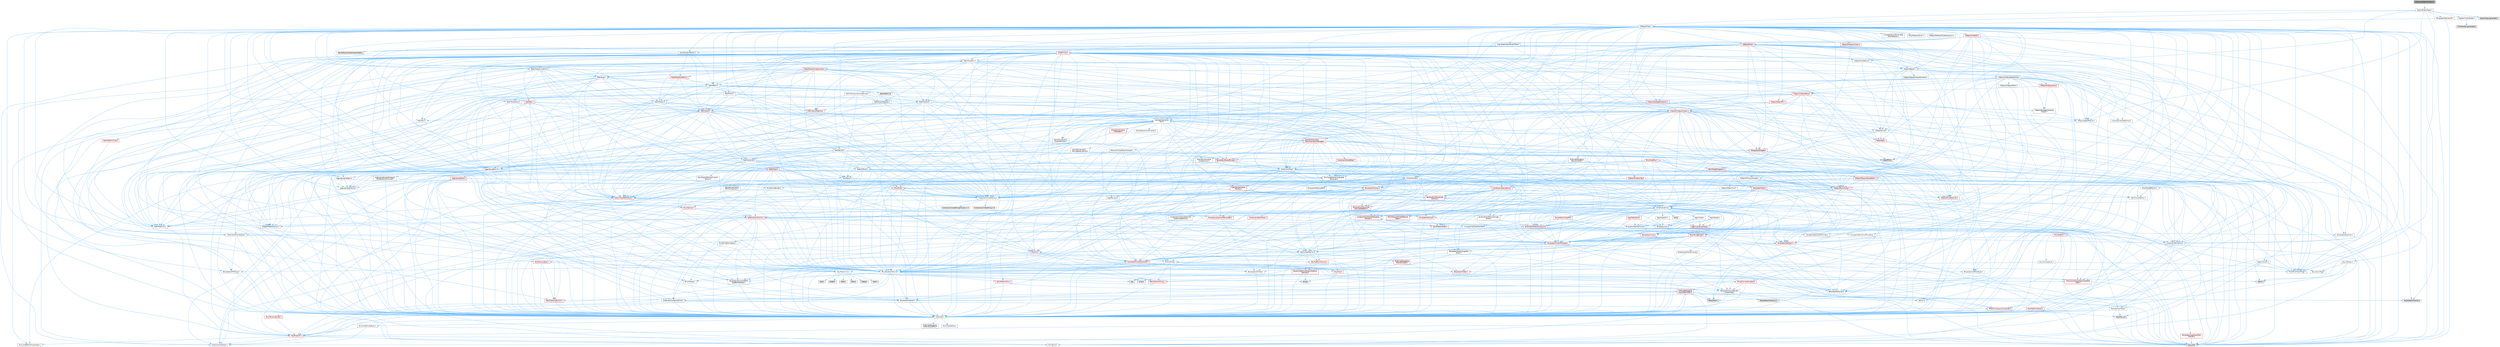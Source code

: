 digraph "DataLayerEditorContext.h"
{
 // INTERACTIVE_SVG=YES
 // LATEX_PDF_SIZE
  bgcolor="transparent";
  edge [fontname=Helvetica,fontsize=10,labelfontname=Helvetica,labelfontsize=10];
  node [fontname=Helvetica,fontsize=10,shape=box,height=0.2,width=0.4];
  Node1 [id="Node000001",label="DataLayerEditorContext.h",height=0.2,width=0.4,color="gray40", fillcolor="grey60", style="filled", fontcolor="black",tooltip=" "];
  Node1 -> Node2 [id="edge1_Node000001_Node000002",color="steelblue1",style="solid",tooltip=" "];
  Node2 [id="Node000002",label="Engine/EngineTypes.h",height=0.2,width=0.4,color="grey40", fillcolor="white", style="filled",URL="$df/dcf/EngineTypes_8h.html",tooltip=" "];
  Node2 -> Node3 [id="edge2_Node000002_Node000003",color="steelblue1",style="solid",tooltip=" "];
  Node3 [id="Node000003",label="Misc/EnumClassFlags.h",height=0.2,width=0.4,color="grey40", fillcolor="white", style="filled",URL="$d8/de7/EnumClassFlags_8h.html",tooltip=" "];
  Node2 -> Node4 [id="edge3_Node000002_Node000004",color="steelblue1",style="solid",tooltip=" "];
  Node4 [id="Node000004",label="UObject/ObjectMacros.h",height=0.2,width=0.4,color="grey40", fillcolor="white", style="filled",URL="$d8/d8d/ObjectMacros_8h.html",tooltip=" "];
  Node4 -> Node3 [id="edge4_Node000004_Node000003",color="steelblue1",style="solid",tooltip=" "];
  Node4 -> Node5 [id="edge5_Node000004_Node000005",color="steelblue1",style="solid",tooltip=" "];
  Node5 [id="Node000005",label="UObject/Script.h",height=0.2,width=0.4,color="grey40", fillcolor="white", style="filled",URL="$de/dc6/Script_8h.html",tooltip=" "];
  Node5 -> Node6 [id="edge6_Node000005_Node000006",color="steelblue1",style="solid",tooltip=" "];
  Node6 [id="Node000006",label="Delegates/Delegate.h",height=0.2,width=0.4,color="red", fillcolor="#FFF0F0", style="filled",URL="$d4/d80/Delegate_8h.html",tooltip=" "];
  Node6 -> Node7 [id="edge7_Node000006_Node000007",color="steelblue1",style="solid",tooltip=" "];
  Node7 [id="Node000007",label="CoreTypes.h",height=0.2,width=0.4,color="grey40", fillcolor="white", style="filled",URL="$dc/dec/CoreTypes_8h.html",tooltip=" "];
  Node7 -> Node8 [id="edge8_Node000007_Node000008",color="steelblue1",style="solid",tooltip=" "];
  Node8 [id="Node000008",label="HAL/Platform.h",height=0.2,width=0.4,color="red", fillcolor="#FFF0F0", style="filled",URL="$d9/dd0/Platform_8h.html",tooltip=" "];
  Node8 -> Node9 [id="edge9_Node000008_Node000009",color="steelblue1",style="solid",tooltip=" "];
  Node9 [id="Node000009",label="Misc/Build.h",height=0.2,width=0.4,color="grey40", fillcolor="white", style="filled",URL="$d3/dbb/Build_8h.html",tooltip=" "];
  Node8 -> Node10 [id="edge10_Node000008_Node000010",color="steelblue1",style="solid",tooltip=" "];
  Node10 [id="Node000010",label="Misc/LargeWorldCoordinates.h",height=0.2,width=0.4,color="grey40", fillcolor="white", style="filled",URL="$d2/dcb/LargeWorldCoordinates_8h.html",tooltip=" "];
  Node8 -> Node11 [id="edge11_Node000008_Node000011",color="steelblue1",style="solid",tooltip=" "];
  Node11 [id="Node000011",label="type_traits",height=0.2,width=0.4,color="grey60", fillcolor="#E0E0E0", style="filled",tooltip=" "];
  Node8 -> Node12 [id="edge12_Node000008_Node000012",color="steelblue1",style="solid",tooltip=" "];
  Node12 [id="Node000012",label="PreprocessorHelpers.h",height=0.2,width=0.4,color="grey40", fillcolor="white", style="filled",URL="$db/ddb/PreprocessorHelpers_8h.html",tooltip=" "];
  Node7 -> Node18 [id="edge13_Node000007_Node000018",color="steelblue1",style="solid",tooltip=" "];
  Node18 [id="Node000018",label="ProfilingDebugging\l/UMemoryDefines.h",height=0.2,width=0.4,color="grey40", fillcolor="white", style="filled",URL="$d2/da2/UMemoryDefines_8h.html",tooltip=" "];
  Node7 -> Node19 [id="edge14_Node000007_Node000019",color="steelblue1",style="solid",tooltip=" "];
  Node19 [id="Node000019",label="Misc/CoreMiscDefines.h",height=0.2,width=0.4,color="grey40", fillcolor="white", style="filled",URL="$da/d38/CoreMiscDefines_8h.html",tooltip=" "];
  Node19 -> Node8 [id="edge15_Node000019_Node000008",color="steelblue1",style="solid",tooltip=" "];
  Node19 -> Node12 [id="edge16_Node000019_Node000012",color="steelblue1",style="solid",tooltip=" "];
  Node7 -> Node20 [id="edge17_Node000007_Node000020",color="steelblue1",style="solid",tooltip=" "];
  Node20 [id="Node000020",label="Misc/CoreDefines.h",height=0.2,width=0.4,color="grey40", fillcolor="white", style="filled",URL="$d3/dd2/CoreDefines_8h.html",tooltip=" "];
  Node6 -> Node21 [id="edge18_Node000006_Node000021",color="steelblue1",style="solid",tooltip=" "];
  Node21 [id="Node000021",label="Misc/AssertionMacros.h",height=0.2,width=0.4,color="grey40", fillcolor="white", style="filled",URL="$d0/dfa/AssertionMacros_8h.html",tooltip=" "];
  Node21 -> Node7 [id="edge19_Node000021_Node000007",color="steelblue1",style="solid",tooltip=" "];
  Node21 -> Node8 [id="edge20_Node000021_Node000008",color="steelblue1",style="solid",tooltip=" "];
  Node21 -> Node22 [id="edge21_Node000021_Node000022",color="steelblue1",style="solid",tooltip=" "];
  Node22 [id="Node000022",label="HAL/PlatformMisc.h",height=0.2,width=0.4,color="red", fillcolor="#FFF0F0", style="filled",URL="$d0/df5/PlatformMisc_8h.html",tooltip=" "];
  Node22 -> Node7 [id="edge22_Node000022_Node000007",color="steelblue1",style="solid",tooltip=" "];
  Node22 -> Node49 [id="edge23_Node000022_Node000049",color="steelblue1",style="solid",tooltip=" "];
  Node49 [id="Node000049",label="ProfilingDebugging\l/CpuProfilerTrace.h",height=0.2,width=0.4,color="red", fillcolor="#FFF0F0", style="filled",URL="$da/dcb/CpuProfilerTrace_8h.html",tooltip=" "];
  Node49 -> Node7 [id="edge24_Node000049_Node000007",color="steelblue1",style="solid",tooltip=" "];
  Node49 -> Node30 [id="edge25_Node000049_Node000030",color="steelblue1",style="solid",tooltip=" "];
  Node30 [id="Node000030",label="Containers/ContainersFwd.h",height=0.2,width=0.4,color="grey40", fillcolor="white", style="filled",URL="$d4/d0a/ContainersFwd_8h.html",tooltip=" "];
  Node30 -> Node8 [id="edge26_Node000030_Node000008",color="steelblue1",style="solid",tooltip=" "];
  Node30 -> Node7 [id="edge27_Node000030_Node000007",color="steelblue1",style="solid",tooltip=" "];
  Node30 -> Node27 [id="edge28_Node000030_Node000027",color="steelblue1",style="solid",tooltip=" "];
  Node27 [id="Node000027",label="Traits/IsContiguousContainer.h",height=0.2,width=0.4,color="red", fillcolor="#FFF0F0", style="filled",URL="$d5/d3c/IsContiguousContainer_8h.html",tooltip=" "];
  Node27 -> Node7 [id="edge29_Node000027_Node000007",color="steelblue1",style="solid",tooltip=" "];
  Node27 -> Node26 [id="edge30_Node000027_Node000026",color="steelblue1",style="solid",tooltip=" "];
  Node26 [id="Node000026",label="initializer_list",height=0.2,width=0.4,color="grey60", fillcolor="#E0E0E0", style="filled",tooltip=" "];
  Node49 -> Node50 [id="edge31_Node000049_Node000050",color="steelblue1",style="solid",tooltip=" "];
  Node50 [id="Node000050",label="HAL/PlatformAtomics.h",height=0.2,width=0.4,color="red", fillcolor="#FFF0F0", style="filled",URL="$d3/d36/PlatformAtomics_8h.html",tooltip=" "];
  Node50 -> Node7 [id="edge32_Node000050_Node000007",color="steelblue1",style="solid",tooltip=" "];
  Node49 -> Node12 [id="edge33_Node000049_Node000012",color="steelblue1",style="solid",tooltip=" "];
  Node49 -> Node9 [id="edge34_Node000049_Node000009",color="steelblue1",style="solid",tooltip=" "];
  Node49 -> Node54 [id="edge35_Node000049_Node000054",color="steelblue1",style="solid",tooltip=" "];
  Node54 [id="Node000054",label="Trace/Detail/Channel.h",height=0.2,width=0.4,color="grey60", fillcolor="#E0E0E0", style="filled",tooltip=" "];
  Node49 -> Node55 [id="edge36_Node000049_Node000055",color="steelblue1",style="solid",tooltip=" "];
  Node55 [id="Node000055",label="Trace/Detail/Channel.inl",height=0.2,width=0.4,color="grey60", fillcolor="#E0E0E0", style="filled",tooltip=" "];
  Node49 -> Node56 [id="edge37_Node000049_Node000056",color="steelblue1",style="solid",tooltip=" "];
  Node56 [id="Node000056",label="Trace/Trace.h",height=0.2,width=0.4,color="grey60", fillcolor="#E0E0E0", style="filled",tooltip=" "];
  Node21 -> Node12 [id="edge38_Node000021_Node000012",color="steelblue1",style="solid",tooltip=" "];
  Node21 -> Node57 [id="edge39_Node000021_Node000057",color="steelblue1",style="solid",tooltip=" "];
  Node57 [id="Node000057",label="Templates/EnableIf.h",height=0.2,width=0.4,color="grey40", fillcolor="white", style="filled",URL="$d7/d60/EnableIf_8h.html",tooltip=" "];
  Node57 -> Node7 [id="edge40_Node000057_Node000007",color="steelblue1",style="solid",tooltip=" "];
  Node21 -> Node58 [id="edge41_Node000021_Node000058",color="steelblue1",style="solid",tooltip=" "];
  Node58 [id="Node000058",label="Templates/IsArrayOrRefOf\lTypeByPredicate.h",height=0.2,width=0.4,color="grey40", fillcolor="white", style="filled",URL="$d6/da1/IsArrayOrRefOfTypeByPredicate_8h.html",tooltip=" "];
  Node58 -> Node7 [id="edge42_Node000058_Node000007",color="steelblue1",style="solid",tooltip=" "];
  Node21 -> Node59 [id="edge43_Node000021_Node000059",color="steelblue1",style="solid",tooltip=" "];
  Node59 [id="Node000059",label="Templates/IsValidVariadic\lFunctionArg.h",height=0.2,width=0.4,color="grey40", fillcolor="white", style="filled",URL="$d0/dc8/IsValidVariadicFunctionArg_8h.html",tooltip=" "];
  Node59 -> Node7 [id="edge44_Node000059_Node000007",color="steelblue1",style="solid",tooltip=" "];
  Node59 -> Node60 [id="edge45_Node000059_Node000060",color="steelblue1",style="solid",tooltip=" "];
  Node60 [id="Node000060",label="IsEnum.h",height=0.2,width=0.4,color="grey40", fillcolor="white", style="filled",URL="$d4/de5/IsEnum_8h.html",tooltip=" "];
  Node59 -> Node11 [id="edge46_Node000059_Node000011",color="steelblue1",style="solid",tooltip=" "];
  Node21 -> Node61 [id="edge47_Node000021_Node000061",color="steelblue1",style="solid",tooltip=" "];
  Node61 [id="Node000061",label="Traits/IsCharEncodingCompatible\lWith.h",height=0.2,width=0.4,color="red", fillcolor="#FFF0F0", style="filled",URL="$df/dd1/IsCharEncodingCompatibleWith_8h.html",tooltip=" "];
  Node61 -> Node11 [id="edge48_Node000061_Node000011",color="steelblue1",style="solid",tooltip=" "];
  Node21 -> Node63 [id="edge49_Node000021_Node000063",color="steelblue1",style="solid",tooltip=" "];
  Node63 [id="Node000063",label="Misc/VarArgs.h",height=0.2,width=0.4,color="grey40", fillcolor="white", style="filled",URL="$d5/d6f/VarArgs_8h.html",tooltip=" "];
  Node63 -> Node7 [id="edge50_Node000063_Node000007",color="steelblue1",style="solid",tooltip=" "];
  Node21 -> Node64 [id="edge51_Node000021_Node000064",color="steelblue1",style="solid",tooltip=" "];
  Node64 [id="Node000064",label="String/FormatStringSan.h",height=0.2,width=0.4,color="red", fillcolor="#FFF0F0", style="filled",URL="$d3/d8b/FormatStringSan_8h.html",tooltip=" "];
  Node64 -> Node11 [id="edge52_Node000064_Node000011",color="steelblue1",style="solid",tooltip=" "];
  Node64 -> Node7 [id="edge53_Node000064_Node000007",color="steelblue1",style="solid",tooltip=" "];
  Node64 -> Node65 [id="edge54_Node000064_Node000065",color="steelblue1",style="solid",tooltip=" "];
  Node65 [id="Node000065",label="Templates/Requires.h",height=0.2,width=0.4,color="grey40", fillcolor="white", style="filled",URL="$dc/d96/Requires_8h.html",tooltip=" "];
  Node65 -> Node57 [id="edge55_Node000065_Node000057",color="steelblue1",style="solid",tooltip=" "];
  Node65 -> Node11 [id="edge56_Node000065_Node000011",color="steelblue1",style="solid",tooltip=" "];
  Node64 -> Node59 [id="edge57_Node000064_Node000059",color="steelblue1",style="solid",tooltip=" "];
  Node64 -> Node30 [id="edge58_Node000064_Node000030",color="steelblue1",style="solid",tooltip=" "];
  Node21 -> Node70 [id="edge59_Node000021_Node000070",color="steelblue1",style="solid",tooltip=" "];
  Node70 [id="Node000070",label="atomic",height=0.2,width=0.4,color="grey60", fillcolor="#E0E0E0", style="filled",tooltip=" "];
  Node6 -> Node71 [id="edge60_Node000006_Node000071",color="steelblue1",style="solid",tooltip=" "];
  Node71 [id="Node000071",label="UObject/NameTypes.h",height=0.2,width=0.4,color="red", fillcolor="#FFF0F0", style="filled",URL="$d6/d35/NameTypes_8h.html",tooltip=" "];
  Node71 -> Node7 [id="edge61_Node000071_Node000007",color="steelblue1",style="solid",tooltip=" "];
  Node71 -> Node21 [id="edge62_Node000071_Node000021",color="steelblue1",style="solid",tooltip=" "];
  Node71 -> Node72 [id="edge63_Node000071_Node000072",color="steelblue1",style="solid",tooltip=" "];
  Node72 [id="Node000072",label="HAL/UnrealMemory.h",height=0.2,width=0.4,color="grey40", fillcolor="white", style="filled",URL="$d9/d96/UnrealMemory_8h.html",tooltip=" "];
  Node72 -> Node7 [id="edge64_Node000072_Node000007",color="steelblue1",style="solid",tooltip=" "];
  Node72 -> Node73 [id="edge65_Node000072_Node000073",color="steelblue1",style="solid",tooltip=" "];
  Node73 [id="Node000073",label="GenericPlatform/GenericPlatform\lMemory.h",height=0.2,width=0.4,color="red", fillcolor="#FFF0F0", style="filled",URL="$dd/d22/GenericPlatformMemory_8h.html",tooltip=" "];
  Node73 -> Node7 [id="edge66_Node000073_Node000007",color="steelblue1",style="solid",tooltip=" "];
  Node73 -> Node74 [id="edge67_Node000073_Node000074",color="steelblue1",style="solid",tooltip=" "];
  Node74 [id="Node000074",label="HAL/PlatformString.h",height=0.2,width=0.4,color="red", fillcolor="#FFF0F0", style="filled",URL="$db/db5/PlatformString_8h.html",tooltip=" "];
  Node74 -> Node7 [id="edge68_Node000074_Node000007",color="steelblue1",style="solid",tooltip=" "];
  Node73 -> Node43 [id="edge69_Node000073_Node000043",color="steelblue1",style="solid",tooltip=" "];
  Node43 [id="Node000043",label="string.h",height=0.2,width=0.4,color="grey60", fillcolor="#E0E0E0", style="filled",tooltip=" "];
  Node73 -> Node36 [id="edge70_Node000073_Node000036",color="steelblue1",style="solid",tooltip=" "];
  Node36 [id="Node000036",label="wchar.h",height=0.2,width=0.4,color="grey60", fillcolor="#E0E0E0", style="filled",tooltip=" "];
  Node72 -> Node76 [id="edge71_Node000072_Node000076",color="steelblue1",style="solid",tooltip=" "];
  Node76 [id="Node000076",label="HAL/MemoryBase.h",height=0.2,width=0.4,color="red", fillcolor="#FFF0F0", style="filled",URL="$d6/d9f/MemoryBase_8h.html",tooltip=" "];
  Node76 -> Node7 [id="edge72_Node000076_Node000007",color="steelblue1",style="solid",tooltip=" "];
  Node76 -> Node50 [id="edge73_Node000076_Node000050",color="steelblue1",style="solid",tooltip=" "];
  Node76 -> Node34 [id="edge74_Node000076_Node000034",color="steelblue1",style="solid",tooltip=" "];
  Node34 [id="Node000034",label="HAL/PlatformCrt.h",height=0.2,width=0.4,color="grey40", fillcolor="white", style="filled",URL="$d8/d75/PlatformCrt_8h.html",tooltip=" "];
  Node34 -> Node35 [id="edge75_Node000034_Node000035",color="steelblue1",style="solid",tooltip=" "];
  Node35 [id="Node000035",label="new",height=0.2,width=0.4,color="grey60", fillcolor="#E0E0E0", style="filled",tooltip=" "];
  Node34 -> Node36 [id="edge76_Node000034_Node000036",color="steelblue1",style="solid",tooltip=" "];
  Node34 -> Node37 [id="edge77_Node000034_Node000037",color="steelblue1",style="solid",tooltip=" "];
  Node37 [id="Node000037",label="stddef.h",height=0.2,width=0.4,color="grey60", fillcolor="#E0E0E0", style="filled",tooltip=" "];
  Node34 -> Node38 [id="edge78_Node000034_Node000038",color="steelblue1",style="solid",tooltip=" "];
  Node38 [id="Node000038",label="stdlib.h",height=0.2,width=0.4,color="grey60", fillcolor="#E0E0E0", style="filled",tooltip=" "];
  Node34 -> Node39 [id="edge79_Node000034_Node000039",color="steelblue1",style="solid",tooltip=" "];
  Node39 [id="Node000039",label="stdio.h",height=0.2,width=0.4,color="grey60", fillcolor="#E0E0E0", style="filled",tooltip=" "];
  Node34 -> Node40 [id="edge80_Node000034_Node000040",color="steelblue1",style="solid",tooltip=" "];
  Node40 [id="Node000040",label="stdarg.h",height=0.2,width=0.4,color="grey60", fillcolor="#E0E0E0", style="filled",tooltip=" "];
  Node34 -> Node41 [id="edge81_Node000034_Node000041",color="steelblue1",style="solid",tooltip=" "];
  Node41 [id="Node000041",label="math.h",height=0.2,width=0.4,color="grey60", fillcolor="#E0E0E0", style="filled",tooltip=" "];
  Node34 -> Node42 [id="edge82_Node000034_Node000042",color="steelblue1",style="solid",tooltip=" "];
  Node42 [id="Node000042",label="float.h",height=0.2,width=0.4,color="grey60", fillcolor="#E0E0E0", style="filled",tooltip=" "];
  Node34 -> Node43 [id="edge83_Node000034_Node000043",color="steelblue1",style="solid",tooltip=" "];
  Node72 -> Node89 [id="edge84_Node000072_Node000089",color="steelblue1",style="solid",tooltip=" "];
  Node89 [id="Node000089",label="HAL/PlatformMemory.h",height=0.2,width=0.4,color="red", fillcolor="#FFF0F0", style="filled",URL="$de/d68/PlatformMemory_8h.html",tooltip=" "];
  Node89 -> Node7 [id="edge85_Node000089_Node000007",color="steelblue1",style="solid",tooltip=" "];
  Node89 -> Node73 [id="edge86_Node000089_Node000073",color="steelblue1",style="solid",tooltip=" "];
  Node72 -> Node91 [id="edge87_Node000072_Node000091",color="steelblue1",style="solid",tooltip=" "];
  Node91 [id="Node000091",label="ProfilingDebugging\l/MemoryTrace.h",height=0.2,width=0.4,color="red", fillcolor="#FFF0F0", style="filled",URL="$da/dd7/MemoryTrace_8h.html",tooltip=" "];
  Node91 -> Node8 [id="edge88_Node000091_Node000008",color="steelblue1",style="solid",tooltip=" "];
  Node91 -> Node3 [id="edge89_Node000091_Node000003",color="steelblue1",style="solid",tooltip=" "];
  Node91 -> Node56 [id="edge90_Node000091_Node000056",color="steelblue1",style="solid",tooltip=" "];
  Node72 -> Node92 [id="edge91_Node000072_Node000092",color="steelblue1",style="solid",tooltip=" "];
  Node92 [id="Node000092",label="Templates/IsPointer.h",height=0.2,width=0.4,color="grey40", fillcolor="white", style="filled",URL="$d7/d05/IsPointer_8h.html",tooltip=" "];
  Node92 -> Node7 [id="edge92_Node000092_Node000007",color="steelblue1",style="solid",tooltip=" "];
  Node71 -> Node93 [id="edge93_Node000071_Node000093",color="steelblue1",style="solid",tooltip=" "];
  Node93 [id="Node000093",label="Templates/UnrealTypeTraits.h",height=0.2,width=0.4,color="red", fillcolor="#FFF0F0", style="filled",URL="$d2/d2d/UnrealTypeTraits_8h.html",tooltip=" "];
  Node93 -> Node7 [id="edge94_Node000093_Node000007",color="steelblue1",style="solid",tooltip=" "];
  Node93 -> Node92 [id="edge95_Node000093_Node000092",color="steelblue1",style="solid",tooltip=" "];
  Node93 -> Node21 [id="edge96_Node000093_Node000021",color="steelblue1",style="solid",tooltip=" "];
  Node93 -> Node57 [id="edge97_Node000093_Node000057",color="steelblue1",style="solid",tooltip=" "];
  Node93 -> Node60 [id="edge98_Node000093_Node000060",color="steelblue1",style="solid",tooltip=" "];
  Node93 -> Node95 [id="edge99_Node000093_Node000095",color="steelblue1",style="solid",tooltip=" "];
  Node95 [id="Node000095",label="Templates/Models.h",height=0.2,width=0.4,color="red", fillcolor="#FFF0F0", style="filled",URL="$d3/d0c/Models_8h.html",tooltip=" "];
  Node93 -> Node96 [id="edge100_Node000093_Node000096",color="steelblue1",style="solid",tooltip=" "];
  Node96 [id="Node000096",label="Templates/IsPODType.h",height=0.2,width=0.4,color="grey40", fillcolor="white", style="filled",URL="$d7/db1/IsPODType_8h.html",tooltip=" "];
  Node96 -> Node7 [id="edge101_Node000096_Node000007",color="steelblue1",style="solid",tooltip=" "];
  Node93 -> Node97 [id="edge102_Node000093_Node000097",color="steelblue1",style="solid",tooltip=" "];
  Node97 [id="Node000097",label="Templates/IsUECoreType.h",height=0.2,width=0.4,color="grey40", fillcolor="white", style="filled",URL="$d1/db8/IsUECoreType_8h.html",tooltip=" "];
  Node97 -> Node7 [id="edge103_Node000097_Node000007",color="steelblue1",style="solid",tooltip=" "];
  Node97 -> Node11 [id="edge104_Node000097_Node000011",color="steelblue1",style="solid",tooltip=" "];
  Node71 -> Node98 [id="edge105_Node000071_Node000098",color="steelblue1",style="solid",tooltip=" "];
  Node98 [id="Node000098",label="Templates/UnrealTemplate.h",height=0.2,width=0.4,color="red", fillcolor="#FFF0F0", style="filled",URL="$d4/d24/UnrealTemplate_8h.html",tooltip=" "];
  Node98 -> Node7 [id="edge106_Node000098_Node000007",color="steelblue1",style="solid",tooltip=" "];
  Node98 -> Node92 [id="edge107_Node000098_Node000092",color="steelblue1",style="solid",tooltip=" "];
  Node98 -> Node72 [id="edge108_Node000098_Node000072",color="steelblue1",style="solid",tooltip=" "];
  Node98 -> Node93 [id="edge109_Node000098_Node000093",color="steelblue1",style="solid",tooltip=" "];
  Node98 -> Node65 [id="edge110_Node000098_Node000065",color="steelblue1",style="solid",tooltip=" "];
  Node98 -> Node102 [id="edge111_Node000098_Node000102",color="steelblue1",style="solid",tooltip=" "];
  Node102 [id="Node000102",label="Templates/TypeCompatible\lBytes.h",height=0.2,width=0.4,color="grey40", fillcolor="white", style="filled",URL="$df/d0a/TypeCompatibleBytes_8h.html",tooltip=" "];
  Node102 -> Node7 [id="edge112_Node000102_Node000007",color="steelblue1",style="solid",tooltip=" "];
  Node102 -> Node43 [id="edge113_Node000102_Node000043",color="steelblue1",style="solid",tooltip=" "];
  Node102 -> Node35 [id="edge114_Node000102_Node000035",color="steelblue1",style="solid",tooltip=" "];
  Node102 -> Node11 [id="edge115_Node000102_Node000011",color="steelblue1",style="solid",tooltip=" "];
  Node98 -> Node27 [id="edge116_Node000098_Node000027",color="steelblue1",style="solid",tooltip=" "];
  Node98 -> Node11 [id="edge117_Node000098_Node000011",color="steelblue1",style="solid",tooltip=" "];
  Node71 -> Node104 [id="edge118_Node000071_Node000104",color="steelblue1",style="solid",tooltip=" "];
  Node104 [id="Node000104",label="Containers/UnrealString.h",height=0.2,width=0.4,color="grey40", fillcolor="white", style="filled",URL="$d5/dba/UnrealString_8h.html",tooltip=" "];
  Node104 -> Node105 [id="edge119_Node000104_Node000105",color="steelblue1",style="solid",tooltip=" "];
  Node105 [id="Node000105",label="Containers/UnrealStringIncludes.h.inl",height=0.2,width=0.4,color="grey60", fillcolor="#E0E0E0", style="filled",tooltip=" "];
  Node104 -> Node106 [id="edge120_Node000104_Node000106",color="steelblue1",style="solid",tooltip=" "];
  Node106 [id="Node000106",label="Containers/UnrealString.h.inl",height=0.2,width=0.4,color="grey60", fillcolor="#E0E0E0", style="filled",tooltip=" "];
  Node104 -> Node107 [id="edge121_Node000104_Node000107",color="steelblue1",style="solid",tooltip=" "];
  Node107 [id="Node000107",label="Misc/StringFormatArg.h",height=0.2,width=0.4,color="grey40", fillcolor="white", style="filled",URL="$d2/d16/StringFormatArg_8h.html",tooltip=" "];
  Node107 -> Node30 [id="edge122_Node000107_Node000030",color="steelblue1",style="solid",tooltip=" "];
  Node71 -> Node108 [id="edge123_Node000071_Node000108",color="steelblue1",style="solid",tooltip=" "];
  Node108 [id="Node000108",label="HAL/CriticalSection.h",height=0.2,width=0.4,color="grey40", fillcolor="white", style="filled",URL="$d6/d90/CriticalSection_8h.html",tooltip=" "];
  Node108 -> Node109 [id="edge124_Node000108_Node000109",color="steelblue1",style="solid",tooltip=" "];
  Node109 [id="Node000109",label="HAL/PlatformMutex.h",height=0.2,width=0.4,color="red", fillcolor="#FFF0F0", style="filled",URL="$d9/d0b/PlatformMutex_8h.html",tooltip=" "];
  Node109 -> Node7 [id="edge125_Node000109_Node000007",color="steelblue1",style="solid",tooltip=" "];
  Node71 -> Node24 [id="edge126_Node000071_Node000024",color="steelblue1",style="solid",tooltip=" "];
  Node24 [id="Node000024",label="Containers/StringFwd.h",height=0.2,width=0.4,color="grey40", fillcolor="white", style="filled",URL="$df/d37/StringFwd_8h.html",tooltip=" "];
  Node24 -> Node7 [id="edge127_Node000024_Node000007",color="steelblue1",style="solid",tooltip=" "];
  Node24 -> Node25 [id="edge128_Node000024_Node000025",color="steelblue1",style="solid",tooltip=" "];
  Node25 [id="Node000025",label="Traits/ElementType.h",height=0.2,width=0.4,color="grey40", fillcolor="white", style="filled",URL="$d5/d4f/ElementType_8h.html",tooltip=" "];
  Node25 -> Node8 [id="edge129_Node000025_Node000008",color="steelblue1",style="solid",tooltip=" "];
  Node25 -> Node26 [id="edge130_Node000025_Node000026",color="steelblue1",style="solid",tooltip=" "];
  Node25 -> Node11 [id="edge131_Node000025_Node000011",color="steelblue1",style="solid",tooltip=" "];
  Node24 -> Node27 [id="edge132_Node000024_Node000027",color="steelblue1",style="solid",tooltip=" "];
  Node71 -> Node176 [id="edge133_Node000071_Node000176",color="steelblue1",style="solid",tooltip=" "];
  Node176 [id="Node000176",label="UObject/UnrealNames.h",height=0.2,width=0.4,color="red", fillcolor="#FFF0F0", style="filled",URL="$d8/db1/UnrealNames_8h.html",tooltip=" "];
  Node176 -> Node7 [id="edge134_Node000176_Node000007",color="steelblue1",style="solid",tooltip=" "];
  Node71 -> Node142 [id="edge135_Node000071_Node000142",color="steelblue1",style="solid",tooltip=" "];
  Node142 [id="Node000142",label="Serialization/MemoryLayout.h",height=0.2,width=0.4,color="red", fillcolor="#FFF0F0", style="filled",URL="$d7/d66/MemoryLayout_8h.html",tooltip=" "];
  Node142 -> Node143 [id="edge136_Node000142_Node000143",color="steelblue1",style="solid",tooltip=" "];
  Node143 [id="Node000143",label="Concepts/StaticClassProvider.h",height=0.2,width=0.4,color="grey40", fillcolor="white", style="filled",URL="$dd/d83/StaticClassProvider_8h.html",tooltip=" "];
  Node142 -> Node144 [id="edge137_Node000142_Node000144",color="steelblue1",style="solid",tooltip=" "];
  Node144 [id="Node000144",label="Concepts/StaticStructProvider.h",height=0.2,width=0.4,color="grey40", fillcolor="white", style="filled",URL="$d5/d77/StaticStructProvider_8h.html",tooltip=" "];
  Node142 -> Node145 [id="edge138_Node000142_Node000145",color="steelblue1",style="solid",tooltip=" "];
  Node145 [id="Node000145",label="Containers/EnumAsByte.h",height=0.2,width=0.4,color="grey40", fillcolor="white", style="filled",URL="$d6/d9a/EnumAsByte_8h.html",tooltip=" "];
  Node145 -> Node7 [id="edge139_Node000145_Node000007",color="steelblue1",style="solid",tooltip=" "];
  Node145 -> Node96 [id="edge140_Node000145_Node000096",color="steelblue1",style="solid",tooltip=" "];
  Node145 -> Node146 [id="edge141_Node000145_Node000146",color="steelblue1",style="solid",tooltip=" "];
  Node146 [id="Node000146",label="Templates/TypeHash.h",height=0.2,width=0.4,color="red", fillcolor="#FFF0F0", style="filled",URL="$d1/d62/TypeHash_8h.html",tooltip=" "];
  Node146 -> Node7 [id="edge142_Node000146_Node000007",color="steelblue1",style="solid",tooltip=" "];
  Node146 -> Node65 [id="edge143_Node000146_Node000065",color="steelblue1",style="solid",tooltip=" "];
  Node146 -> Node147 [id="edge144_Node000146_Node000147",color="steelblue1",style="solid",tooltip=" "];
  Node147 [id="Node000147",label="Misc/Crc.h",height=0.2,width=0.4,color="red", fillcolor="#FFF0F0", style="filled",URL="$d4/dd2/Crc_8h.html",tooltip=" "];
  Node147 -> Node7 [id="edge145_Node000147_Node000007",color="steelblue1",style="solid",tooltip=" "];
  Node147 -> Node74 [id="edge146_Node000147_Node000074",color="steelblue1",style="solid",tooltip=" "];
  Node147 -> Node21 [id="edge147_Node000147_Node000021",color="steelblue1",style="solid",tooltip=" "];
  Node147 -> Node148 [id="edge148_Node000147_Node000148",color="steelblue1",style="solid",tooltip=" "];
  Node148 [id="Node000148",label="Misc/CString.h",height=0.2,width=0.4,color="grey40", fillcolor="white", style="filled",URL="$d2/d49/CString_8h.html",tooltip=" "];
  Node148 -> Node7 [id="edge149_Node000148_Node000007",color="steelblue1",style="solid",tooltip=" "];
  Node148 -> Node34 [id="edge150_Node000148_Node000034",color="steelblue1",style="solid",tooltip=" "];
  Node148 -> Node74 [id="edge151_Node000148_Node000074",color="steelblue1",style="solid",tooltip=" "];
  Node148 -> Node21 [id="edge152_Node000148_Node000021",color="steelblue1",style="solid",tooltip=" "];
  Node148 -> Node149 [id="edge153_Node000148_Node000149",color="steelblue1",style="solid",tooltip=" "];
  Node149 [id="Node000149",label="Misc/Char.h",height=0.2,width=0.4,color="red", fillcolor="#FFF0F0", style="filled",URL="$d0/d58/Char_8h.html",tooltip=" "];
  Node149 -> Node7 [id="edge154_Node000149_Node000007",color="steelblue1",style="solid",tooltip=" "];
  Node149 -> Node11 [id="edge155_Node000149_Node000011",color="steelblue1",style="solid",tooltip=" "];
  Node148 -> Node63 [id="edge156_Node000148_Node000063",color="steelblue1",style="solid",tooltip=" "];
  Node148 -> Node58 [id="edge157_Node000148_Node000058",color="steelblue1",style="solid",tooltip=" "];
  Node148 -> Node59 [id="edge158_Node000148_Node000059",color="steelblue1",style="solid",tooltip=" "];
  Node148 -> Node61 [id="edge159_Node000148_Node000061",color="steelblue1",style="solid",tooltip=" "];
  Node147 -> Node149 [id="edge160_Node000147_Node000149",color="steelblue1",style="solid",tooltip=" "];
  Node147 -> Node93 [id="edge161_Node000147_Node000093",color="steelblue1",style="solid",tooltip=" "];
  Node146 -> Node11 [id="edge162_Node000146_Node000011",color="steelblue1",style="solid",tooltip=" "];
  Node142 -> Node24 [id="edge163_Node000142_Node000024",color="steelblue1",style="solid",tooltip=" "];
  Node142 -> Node72 [id="edge164_Node000142_Node000072",color="steelblue1",style="solid",tooltip=" "];
  Node142 -> Node57 [id="edge165_Node000142_Node000057",color="steelblue1",style="solid",tooltip=" "];
  Node142 -> Node154 [id="edge166_Node000142_Node000154",color="steelblue1",style="solid",tooltip=" "];
  Node154 [id="Node000154",label="Templates/IsAbstract.h",height=0.2,width=0.4,color="grey40", fillcolor="white", style="filled",URL="$d8/db7/IsAbstract_8h.html",tooltip=" "];
  Node142 -> Node95 [id="edge167_Node000142_Node000095",color="steelblue1",style="solid",tooltip=" "];
  Node142 -> Node98 [id="edge168_Node000142_Node000098",color="steelblue1",style="solid",tooltip=" "];
  Node71 -> Node125 [id="edge169_Node000071_Node000125",color="steelblue1",style="solid",tooltip=" "];
  Node125 [id="Node000125",label="Misc/IntrusiveUnsetOptional\lState.h",height=0.2,width=0.4,color="red", fillcolor="#FFF0F0", style="filled",URL="$d2/d0a/IntrusiveUnsetOptionalState_8h.html",tooltip=" "];
  Node71 -> Node178 [id="edge170_Node000071_Node000178",color="steelblue1",style="solid",tooltip=" "];
  Node178 [id="Node000178",label="Misc/StringBuilder.h",height=0.2,width=0.4,color="red", fillcolor="#FFF0F0", style="filled",URL="$d4/d52/StringBuilder_8h.html",tooltip=" "];
  Node178 -> Node24 [id="edge171_Node000178_Node000024",color="steelblue1",style="solid",tooltip=" "];
  Node178 -> Node7 [id="edge172_Node000178_Node000007",color="steelblue1",style="solid",tooltip=" "];
  Node178 -> Node74 [id="edge173_Node000178_Node000074",color="steelblue1",style="solid",tooltip=" "];
  Node178 -> Node72 [id="edge174_Node000178_Node000072",color="steelblue1",style="solid",tooltip=" "];
  Node178 -> Node21 [id="edge175_Node000178_Node000021",color="steelblue1",style="solid",tooltip=" "];
  Node178 -> Node148 [id="edge176_Node000178_Node000148",color="steelblue1",style="solid",tooltip=" "];
  Node178 -> Node57 [id="edge177_Node000178_Node000057",color="steelblue1",style="solid",tooltip=" "];
  Node178 -> Node58 [id="edge178_Node000178_Node000058",color="steelblue1",style="solid",tooltip=" "];
  Node178 -> Node59 [id="edge179_Node000178_Node000059",color="steelblue1",style="solid",tooltip=" "];
  Node178 -> Node65 [id="edge180_Node000178_Node000065",color="steelblue1",style="solid",tooltip=" "];
  Node178 -> Node98 [id="edge181_Node000178_Node000098",color="steelblue1",style="solid",tooltip=" "];
  Node178 -> Node93 [id="edge182_Node000178_Node000093",color="steelblue1",style="solid",tooltip=" "];
  Node178 -> Node61 [id="edge183_Node000178_Node000061",color="steelblue1",style="solid",tooltip=" "];
  Node178 -> Node27 [id="edge184_Node000178_Node000027",color="steelblue1",style="solid",tooltip=" "];
  Node178 -> Node11 [id="edge185_Node000178_Node000011",color="steelblue1",style="solid",tooltip=" "];
  Node71 -> Node56 [id="edge186_Node000071_Node000056",color="steelblue1",style="solid",tooltip=" "];
  Node6 -> Node184 [id="edge187_Node000006_Node000184",color="steelblue1",style="solid",tooltip=" "];
  Node184 [id="Node000184",label="Templates/SharedPointer.h",height=0.2,width=0.4,color="red", fillcolor="#FFF0F0", style="filled",URL="$d2/d17/SharedPointer_8h.html",tooltip=" "];
  Node184 -> Node7 [id="edge188_Node000184_Node000007",color="steelblue1",style="solid",tooltip=" "];
  Node184 -> Node125 [id="edge189_Node000184_Node000125",color="steelblue1",style="solid",tooltip=" "];
  Node184 -> Node21 [id="edge190_Node000184_Node000021",color="steelblue1",style="solid",tooltip=" "];
  Node184 -> Node72 [id="edge191_Node000184_Node000072",color="steelblue1",style="solid",tooltip=" "];
  Node184 -> Node124 [id="edge192_Node000184_Node000124",color="steelblue1",style="solid",tooltip=" "];
  Node124 [id="Node000124",label="Containers/Array.h",height=0.2,width=0.4,color="grey40", fillcolor="white", style="filled",URL="$df/dd0/Array_8h.html",tooltip=" "];
  Node124 -> Node7 [id="edge193_Node000124_Node000007",color="steelblue1",style="solid",tooltip=" "];
  Node124 -> Node21 [id="edge194_Node000124_Node000021",color="steelblue1",style="solid",tooltip=" "];
  Node124 -> Node125 [id="edge195_Node000124_Node000125",color="steelblue1",style="solid",tooltip=" "];
  Node124 -> Node127 [id="edge196_Node000124_Node000127",color="steelblue1",style="solid",tooltip=" "];
  Node127 [id="Node000127",label="Misc/ReverseIterate.h",height=0.2,width=0.4,color="red", fillcolor="#FFF0F0", style="filled",URL="$db/de3/ReverseIterate_8h.html",tooltip=" "];
  Node127 -> Node8 [id="edge197_Node000127_Node000008",color="steelblue1",style="solid",tooltip=" "];
  Node124 -> Node72 [id="edge198_Node000124_Node000072",color="steelblue1",style="solid",tooltip=" "];
  Node124 -> Node93 [id="edge199_Node000124_Node000093",color="steelblue1",style="solid",tooltip=" "];
  Node124 -> Node98 [id="edge200_Node000124_Node000098",color="steelblue1",style="solid",tooltip=" "];
  Node124 -> Node129 [id="edge201_Node000124_Node000129",color="steelblue1",style="solid",tooltip=" "];
  Node129 [id="Node000129",label="Containers/AllowShrinking.h",height=0.2,width=0.4,color="grey40", fillcolor="white", style="filled",URL="$d7/d1a/AllowShrinking_8h.html",tooltip=" "];
  Node129 -> Node7 [id="edge202_Node000129_Node000007",color="steelblue1",style="solid",tooltip=" "];
  Node124 -> Node112 [id="edge203_Node000124_Node000112",color="steelblue1",style="solid",tooltip=" "];
  Node112 [id="Node000112",label="Containers/ContainerAllocation\lPolicies.h",height=0.2,width=0.4,color="red", fillcolor="#FFF0F0", style="filled",URL="$d7/dff/ContainerAllocationPolicies_8h.html",tooltip=" "];
  Node112 -> Node7 [id="edge204_Node000112_Node000007",color="steelblue1",style="solid",tooltip=" "];
  Node112 -> Node112 [id="edge205_Node000112_Node000112",color="steelblue1",style="solid",tooltip=" "];
  Node112 -> Node114 [id="edge206_Node000112_Node000114",color="steelblue1",style="solid",tooltip=" "];
  Node114 [id="Node000114",label="HAL/PlatformMath.h",height=0.2,width=0.4,color="red", fillcolor="#FFF0F0", style="filled",URL="$dc/d53/PlatformMath_8h.html",tooltip=" "];
  Node114 -> Node7 [id="edge207_Node000114_Node000007",color="steelblue1",style="solid",tooltip=" "];
  Node112 -> Node72 [id="edge208_Node000112_Node000072",color="steelblue1",style="solid",tooltip=" "];
  Node112 -> Node21 [id="edge209_Node000112_Node000021",color="steelblue1",style="solid",tooltip=" "];
  Node112 -> Node102 [id="edge210_Node000112_Node000102",color="steelblue1",style="solid",tooltip=" "];
  Node112 -> Node11 [id="edge211_Node000112_Node000011",color="steelblue1",style="solid",tooltip=" "];
  Node124 -> Node130 [id="edge212_Node000124_Node000130",color="steelblue1",style="solid",tooltip=" "];
  Node130 [id="Node000130",label="Containers/ContainerElement\lTypeCompatibility.h",height=0.2,width=0.4,color="grey40", fillcolor="white", style="filled",URL="$df/ddf/ContainerElementTypeCompatibility_8h.html",tooltip=" "];
  Node130 -> Node7 [id="edge213_Node000130_Node000007",color="steelblue1",style="solid",tooltip=" "];
  Node130 -> Node93 [id="edge214_Node000130_Node000093",color="steelblue1",style="solid",tooltip=" "];
  Node124 -> Node131 [id="edge215_Node000124_Node000131",color="steelblue1",style="solid",tooltip=" "];
  Node131 [id="Node000131",label="Serialization/Archive.h",height=0.2,width=0.4,color="red", fillcolor="#FFF0F0", style="filled",URL="$d7/d3b/Archive_8h.html",tooltip=" "];
  Node131 -> Node7 [id="edge216_Node000131_Node000007",color="steelblue1",style="solid",tooltip=" "];
  Node131 -> Node31 [id="edge217_Node000131_Node000031",color="steelblue1",style="solid",tooltip=" "];
  Node31 [id="Node000031",label="Math/MathFwd.h",height=0.2,width=0.4,color="grey40", fillcolor="white", style="filled",URL="$d2/d10/MathFwd_8h.html",tooltip=" "];
  Node31 -> Node8 [id="edge218_Node000031_Node000008",color="steelblue1",style="solid",tooltip=" "];
  Node131 -> Node21 [id="edge219_Node000131_Node000021",color="steelblue1",style="solid",tooltip=" "];
  Node131 -> Node9 [id="edge220_Node000131_Node000009",color="steelblue1",style="solid",tooltip=" "];
  Node131 -> Node63 [id="edge221_Node000131_Node000063",color="steelblue1",style="solid",tooltip=" "];
  Node131 -> Node57 [id="edge222_Node000131_Node000057",color="steelblue1",style="solid",tooltip=" "];
  Node131 -> Node58 [id="edge223_Node000131_Node000058",color="steelblue1",style="solid",tooltip=" "];
  Node131 -> Node59 [id="edge224_Node000131_Node000059",color="steelblue1",style="solid",tooltip=" "];
  Node131 -> Node98 [id="edge225_Node000131_Node000098",color="steelblue1",style="solid",tooltip=" "];
  Node131 -> Node61 [id="edge226_Node000131_Node000061",color="steelblue1",style="solid",tooltip=" "];
  Node131 -> Node140 [id="edge227_Node000131_Node000140",color="steelblue1",style="solid",tooltip=" "];
  Node140 [id="Node000140",label="UObject/ObjectVersion.h",height=0.2,width=0.4,color="grey40", fillcolor="white", style="filled",URL="$da/d63/ObjectVersion_8h.html",tooltip=" "];
  Node140 -> Node7 [id="edge228_Node000140_Node000007",color="steelblue1",style="solid",tooltip=" "];
  Node124 -> Node141 [id="edge229_Node000124_Node000141",color="steelblue1",style="solid",tooltip=" "];
  Node141 [id="Node000141",label="Serialization/MemoryImage\lWriter.h",height=0.2,width=0.4,color="grey40", fillcolor="white", style="filled",URL="$d0/d08/MemoryImageWriter_8h.html",tooltip=" "];
  Node141 -> Node7 [id="edge230_Node000141_Node000007",color="steelblue1",style="solid",tooltip=" "];
  Node141 -> Node142 [id="edge231_Node000141_Node000142",color="steelblue1",style="solid",tooltip=" "];
  Node124 -> Node155 [id="edge232_Node000124_Node000155",color="steelblue1",style="solid",tooltip=" "];
  Node155 [id="Node000155",label="Algo/Heapify.h",height=0.2,width=0.4,color="grey40", fillcolor="white", style="filled",URL="$d0/d2a/Heapify_8h.html",tooltip=" "];
  Node155 -> Node156 [id="edge233_Node000155_Node000156",color="steelblue1",style="solid",tooltip=" "];
  Node156 [id="Node000156",label="Algo/Impl/BinaryHeap.h",height=0.2,width=0.4,color="red", fillcolor="#FFF0F0", style="filled",URL="$d7/da3/Algo_2Impl_2BinaryHeap_8h.html",tooltip=" "];
  Node156 -> Node157 [id="edge234_Node000156_Node000157",color="steelblue1",style="solid",tooltip=" "];
  Node157 [id="Node000157",label="Templates/Invoke.h",height=0.2,width=0.4,color="red", fillcolor="#FFF0F0", style="filled",URL="$d7/deb/Invoke_8h.html",tooltip=" "];
  Node157 -> Node7 [id="edge235_Node000157_Node000007",color="steelblue1",style="solid",tooltip=" "];
  Node157 -> Node98 [id="edge236_Node000157_Node000098",color="steelblue1",style="solid",tooltip=" "];
  Node157 -> Node11 [id="edge237_Node000157_Node000011",color="steelblue1",style="solid",tooltip=" "];
  Node156 -> Node11 [id="edge238_Node000156_Node000011",color="steelblue1",style="solid",tooltip=" "];
  Node155 -> Node161 [id="edge239_Node000155_Node000161",color="steelblue1",style="solid",tooltip=" "];
  Node161 [id="Node000161",label="Templates/IdentityFunctor.h",height=0.2,width=0.4,color="grey40", fillcolor="white", style="filled",URL="$d7/d2e/IdentityFunctor_8h.html",tooltip=" "];
  Node161 -> Node8 [id="edge240_Node000161_Node000008",color="steelblue1",style="solid",tooltip=" "];
  Node155 -> Node157 [id="edge241_Node000155_Node000157",color="steelblue1",style="solid",tooltip=" "];
  Node155 -> Node162 [id="edge242_Node000155_Node000162",color="steelblue1",style="solid",tooltip=" "];
  Node162 [id="Node000162",label="Templates/Less.h",height=0.2,width=0.4,color="grey40", fillcolor="white", style="filled",URL="$de/dc8/Less_8h.html",tooltip=" "];
  Node162 -> Node7 [id="edge243_Node000162_Node000007",color="steelblue1",style="solid",tooltip=" "];
  Node162 -> Node98 [id="edge244_Node000162_Node000098",color="steelblue1",style="solid",tooltip=" "];
  Node155 -> Node98 [id="edge245_Node000155_Node000098",color="steelblue1",style="solid",tooltip=" "];
  Node124 -> Node163 [id="edge246_Node000124_Node000163",color="steelblue1",style="solid",tooltip=" "];
  Node163 [id="Node000163",label="Algo/HeapSort.h",height=0.2,width=0.4,color="grey40", fillcolor="white", style="filled",URL="$d3/d92/HeapSort_8h.html",tooltip=" "];
  Node163 -> Node156 [id="edge247_Node000163_Node000156",color="steelblue1",style="solid",tooltip=" "];
  Node163 -> Node161 [id="edge248_Node000163_Node000161",color="steelblue1",style="solid",tooltip=" "];
  Node163 -> Node162 [id="edge249_Node000163_Node000162",color="steelblue1",style="solid",tooltip=" "];
  Node163 -> Node98 [id="edge250_Node000163_Node000098",color="steelblue1",style="solid",tooltip=" "];
  Node124 -> Node164 [id="edge251_Node000124_Node000164",color="steelblue1",style="solid",tooltip=" "];
  Node164 [id="Node000164",label="Algo/IsHeap.h",height=0.2,width=0.4,color="grey40", fillcolor="white", style="filled",URL="$de/d32/IsHeap_8h.html",tooltip=" "];
  Node164 -> Node156 [id="edge252_Node000164_Node000156",color="steelblue1",style="solid",tooltip=" "];
  Node164 -> Node161 [id="edge253_Node000164_Node000161",color="steelblue1",style="solid",tooltip=" "];
  Node164 -> Node157 [id="edge254_Node000164_Node000157",color="steelblue1",style="solid",tooltip=" "];
  Node164 -> Node162 [id="edge255_Node000164_Node000162",color="steelblue1",style="solid",tooltip=" "];
  Node164 -> Node98 [id="edge256_Node000164_Node000098",color="steelblue1",style="solid",tooltip=" "];
  Node124 -> Node156 [id="edge257_Node000124_Node000156",color="steelblue1",style="solid",tooltip=" "];
  Node124 -> Node165 [id="edge258_Node000124_Node000165",color="steelblue1",style="solid",tooltip=" "];
  Node165 [id="Node000165",label="Algo/StableSort.h",height=0.2,width=0.4,color="red", fillcolor="#FFF0F0", style="filled",URL="$d7/d3c/StableSort_8h.html",tooltip=" "];
  Node165 -> Node161 [id="edge259_Node000165_Node000161",color="steelblue1",style="solid",tooltip=" "];
  Node165 -> Node157 [id="edge260_Node000165_Node000157",color="steelblue1",style="solid",tooltip=" "];
  Node165 -> Node162 [id="edge261_Node000165_Node000162",color="steelblue1",style="solid",tooltip=" "];
  Node165 -> Node98 [id="edge262_Node000165_Node000098",color="steelblue1",style="solid",tooltip=" "];
  Node124 -> Node168 [id="edge263_Node000124_Node000168",color="steelblue1",style="solid",tooltip=" "];
  Node168 [id="Node000168",label="Concepts/GetTypeHashable.h",height=0.2,width=0.4,color="grey40", fillcolor="white", style="filled",URL="$d3/da2/GetTypeHashable_8h.html",tooltip=" "];
  Node168 -> Node7 [id="edge264_Node000168_Node000007",color="steelblue1",style="solid",tooltip=" "];
  Node168 -> Node146 [id="edge265_Node000168_Node000146",color="steelblue1",style="solid",tooltip=" "];
  Node124 -> Node161 [id="edge266_Node000124_Node000161",color="steelblue1",style="solid",tooltip=" "];
  Node124 -> Node157 [id="edge267_Node000124_Node000157",color="steelblue1",style="solid",tooltip=" "];
  Node124 -> Node162 [id="edge268_Node000124_Node000162",color="steelblue1",style="solid",tooltip=" "];
  Node124 -> Node169 [id="edge269_Node000124_Node000169",color="steelblue1",style="solid",tooltip=" "];
  Node169 [id="Node000169",label="Templates/LosesQualifiers\lFromTo.h",height=0.2,width=0.4,color="red", fillcolor="#FFF0F0", style="filled",URL="$d2/db3/LosesQualifiersFromTo_8h.html",tooltip=" "];
  Node169 -> Node11 [id="edge270_Node000169_Node000011",color="steelblue1",style="solid",tooltip=" "];
  Node124 -> Node65 [id="edge271_Node000124_Node000065",color="steelblue1",style="solid",tooltip=" "];
  Node124 -> Node170 [id="edge272_Node000124_Node000170",color="steelblue1",style="solid",tooltip=" "];
  Node170 [id="Node000170",label="Templates/Sorting.h",height=0.2,width=0.4,color="red", fillcolor="#FFF0F0", style="filled",URL="$d3/d9e/Sorting_8h.html",tooltip=" "];
  Node170 -> Node7 [id="edge273_Node000170_Node000007",color="steelblue1",style="solid",tooltip=" "];
  Node170 -> Node114 [id="edge274_Node000170_Node000114",color="steelblue1",style="solid",tooltip=" "];
  Node170 -> Node162 [id="edge275_Node000170_Node000162",color="steelblue1",style="solid",tooltip=" "];
  Node124 -> Node174 [id="edge276_Node000124_Node000174",color="steelblue1",style="solid",tooltip=" "];
  Node174 [id="Node000174",label="Templates/AlignmentTemplates.h",height=0.2,width=0.4,color="red", fillcolor="#FFF0F0", style="filled",URL="$dd/d32/AlignmentTemplates_8h.html",tooltip=" "];
  Node174 -> Node7 [id="edge277_Node000174_Node000007",color="steelblue1",style="solid",tooltip=" "];
  Node174 -> Node92 [id="edge278_Node000174_Node000092",color="steelblue1",style="solid",tooltip=" "];
  Node124 -> Node25 [id="edge279_Node000124_Node000025",color="steelblue1",style="solid",tooltip=" "];
  Node124 -> Node120 [id="edge280_Node000124_Node000120",color="steelblue1",style="solid",tooltip=" "];
  Node120 [id="Node000120",label="limits",height=0.2,width=0.4,color="grey60", fillcolor="#E0E0E0", style="filled",tooltip=" "];
  Node124 -> Node11 [id="edge281_Node000124_Node000011",color="steelblue1",style="solid",tooltip=" "];
  Node184 -> Node186 [id="edge282_Node000184_Node000186",color="steelblue1",style="solid",tooltip=" "];
  Node186 [id="Node000186",label="Containers/Map.h",height=0.2,width=0.4,color="grey40", fillcolor="white", style="filled",URL="$df/d79/Map_8h.html",tooltip=" "];
  Node186 -> Node7 [id="edge283_Node000186_Node000007",color="steelblue1",style="solid",tooltip=" "];
  Node186 -> Node187 [id="edge284_Node000186_Node000187",color="steelblue1",style="solid",tooltip=" "];
  Node187 [id="Node000187",label="Algo/Reverse.h",height=0.2,width=0.4,color="grey40", fillcolor="white", style="filled",URL="$d5/d93/Reverse_8h.html",tooltip=" "];
  Node187 -> Node7 [id="edge285_Node000187_Node000007",color="steelblue1",style="solid",tooltip=" "];
  Node187 -> Node98 [id="edge286_Node000187_Node000098",color="steelblue1",style="solid",tooltip=" "];
  Node186 -> Node130 [id="edge287_Node000186_Node000130",color="steelblue1",style="solid",tooltip=" "];
  Node186 -> Node188 [id="edge288_Node000186_Node000188",color="steelblue1",style="solid",tooltip=" "];
  Node188 [id="Node000188",label="Containers/Set.h",height=0.2,width=0.4,color="grey40", fillcolor="white", style="filled",URL="$d4/d45/Set_8h.html",tooltip=" "];
  Node188 -> Node112 [id="edge289_Node000188_Node000112",color="steelblue1",style="solid",tooltip=" "];
  Node188 -> Node130 [id="edge290_Node000188_Node000130",color="steelblue1",style="solid",tooltip=" "];
  Node188 -> Node189 [id="edge291_Node000188_Node000189",color="steelblue1",style="solid",tooltip=" "];
  Node189 [id="Node000189",label="Containers/SetUtilities.h",height=0.2,width=0.4,color="red", fillcolor="#FFF0F0", style="filled",URL="$dc/de5/SetUtilities_8h.html",tooltip=" "];
  Node189 -> Node7 [id="edge292_Node000189_Node000007",color="steelblue1",style="solid",tooltip=" "];
  Node189 -> Node142 [id="edge293_Node000189_Node000142",color="steelblue1",style="solid",tooltip=" "];
  Node189 -> Node93 [id="edge294_Node000189_Node000093",color="steelblue1",style="solid",tooltip=" "];
  Node188 -> Node190 [id="edge295_Node000188_Node000190",color="steelblue1",style="solid",tooltip=" "];
  Node190 [id="Node000190",label="Containers/SparseArray.h",height=0.2,width=0.4,color="red", fillcolor="#FFF0F0", style="filled",URL="$d5/dbf/SparseArray_8h.html",tooltip=" "];
  Node190 -> Node7 [id="edge296_Node000190_Node000007",color="steelblue1",style="solid",tooltip=" "];
  Node190 -> Node21 [id="edge297_Node000190_Node000021",color="steelblue1",style="solid",tooltip=" "];
  Node190 -> Node72 [id="edge298_Node000190_Node000072",color="steelblue1",style="solid",tooltip=" "];
  Node190 -> Node93 [id="edge299_Node000190_Node000093",color="steelblue1",style="solid",tooltip=" "];
  Node190 -> Node98 [id="edge300_Node000190_Node000098",color="steelblue1",style="solid",tooltip=" "];
  Node190 -> Node112 [id="edge301_Node000190_Node000112",color="steelblue1",style="solid",tooltip=" "];
  Node190 -> Node162 [id="edge302_Node000190_Node000162",color="steelblue1",style="solid",tooltip=" "];
  Node190 -> Node124 [id="edge303_Node000190_Node000124",color="steelblue1",style="solid",tooltip=" "];
  Node190 -> Node173 [id="edge304_Node000190_Node000173",color="steelblue1",style="solid",tooltip=" "];
  Node173 [id="Node000173",label="Math/UnrealMathUtility.h",height=0.2,width=0.4,color="red", fillcolor="#FFF0F0", style="filled",URL="$db/db8/UnrealMathUtility_8h.html",tooltip=" "];
  Node173 -> Node7 [id="edge305_Node000173_Node000007",color="steelblue1",style="solid",tooltip=" "];
  Node173 -> Node21 [id="edge306_Node000173_Node000021",color="steelblue1",style="solid",tooltip=" "];
  Node173 -> Node114 [id="edge307_Node000173_Node000114",color="steelblue1",style="solid",tooltip=" "];
  Node173 -> Node31 [id="edge308_Node000173_Node000031",color="steelblue1",style="solid",tooltip=" "];
  Node173 -> Node65 [id="edge309_Node000173_Node000065",color="steelblue1",style="solid",tooltip=" "];
  Node190 -> Node193 [id="edge310_Node000190_Node000193",color="steelblue1",style="solid",tooltip=" "];
  Node193 [id="Node000193",label="Serialization/Structured\lArchive.h",height=0.2,width=0.4,color="red", fillcolor="#FFF0F0", style="filled",URL="$d9/d1e/StructuredArchive_8h.html",tooltip=" "];
  Node193 -> Node124 [id="edge311_Node000193_Node000124",color="steelblue1",style="solid",tooltip=" "];
  Node193 -> Node112 [id="edge312_Node000193_Node000112",color="steelblue1",style="solid",tooltip=" "];
  Node193 -> Node7 [id="edge313_Node000193_Node000007",color="steelblue1",style="solid",tooltip=" "];
  Node193 -> Node9 [id="edge314_Node000193_Node000009",color="steelblue1",style="solid",tooltip=" "];
  Node193 -> Node131 [id="edge315_Node000193_Node000131",color="steelblue1",style="solid",tooltip=" "];
  Node193 -> Node197 [id="edge316_Node000193_Node000197",color="steelblue1",style="solid",tooltip=" "];
  Node197 [id="Node000197",label="Serialization/Structured\lArchiveAdapters.h",height=0.2,width=0.4,color="red", fillcolor="#FFF0F0", style="filled",URL="$d3/de1/StructuredArchiveAdapters_8h.html",tooltip=" "];
  Node197 -> Node7 [id="edge317_Node000197_Node000007",color="steelblue1",style="solid",tooltip=" "];
  Node197 -> Node95 [id="edge318_Node000197_Node000095",color="steelblue1",style="solid",tooltip=" "];
  Node190 -> Node141 [id="edge319_Node000190_Node000141",color="steelblue1",style="solid",tooltip=" "];
  Node190 -> Node104 [id="edge320_Node000190_Node000104",color="steelblue1",style="solid",tooltip=" "];
  Node190 -> Node125 [id="edge321_Node000190_Node000125",color="steelblue1",style="solid",tooltip=" "];
  Node188 -> Node30 [id="edge322_Node000188_Node000030",color="steelblue1",style="solid",tooltip=" "];
  Node188 -> Node173 [id="edge323_Node000188_Node000173",color="steelblue1",style="solid",tooltip=" "];
  Node188 -> Node21 [id="edge324_Node000188_Node000021",color="steelblue1",style="solid",tooltip=" "];
  Node188 -> Node208 [id="edge325_Node000188_Node000208",color="steelblue1",style="solid",tooltip=" "];
  Node208 [id="Node000208",label="Misc/StructBuilder.h",height=0.2,width=0.4,color="grey40", fillcolor="white", style="filled",URL="$d9/db3/StructBuilder_8h.html",tooltip=" "];
  Node208 -> Node7 [id="edge326_Node000208_Node000007",color="steelblue1",style="solid",tooltip=" "];
  Node208 -> Node173 [id="edge327_Node000208_Node000173",color="steelblue1",style="solid",tooltip=" "];
  Node208 -> Node174 [id="edge328_Node000208_Node000174",color="steelblue1",style="solid",tooltip=" "];
  Node188 -> Node141 [id="edge329_Node000188_Node000141",color="steelblue1",style="solid",tooltip=" "];
  Node188 -> Node193 [id="edge330_Node000188_Node000193",color="steelblue1",style="solid",tooltip=" "];
  Node188 -> Node209 [id="edge331_Node000188_Node000209",color="steelblue1",style="solid",tooltip=" "];
  Node209 [id="Node000209",label="Templates/Function.h",height=0.2,width=0.4,color="red", fillcolor="#FFF0F0", style="filled",URL="$df/df5/Function_8h.html",tooltip=" "];
  Node209 -> Node7 [id="edge332_Node000209_Node000007",color="steelblue1",style="solid",tooltip=" "];
  Node209 -> Node21 [id="edge333_Node000209_Node000021",color="steelblue1",style="solid",tooltip=" "];
  Node209 -> Node125 [id="edge334_Node000209_Node000125",color="steelblue1",style="solid",tooltip=" "];
  Node209 -> Node72 [id="edge335_Node000209_Node000072",color="steelblue1",style="solid",tooltip=" "];
  Node209 -> Node93 [id="edge336_Node000209_Node000093",color="steelblue1",style="solid",tooltip=" "];
  Node209 -> Node157 [id="edge337_Node000209_Node000157",color="steelblue1",style="solid",tooltip=" "];
  Node209 -> Node98 [id="edge338_Node000209_Node000098",color="steelblue1",style="solid",tooltip=" "];
  Node209 -> Node65 [id="edge339_Node000209_Node000065",color="steelblue1",style="solid",tooltip=" "];
  Node209 -> Node173 [id="edge340_Node000209_Node000173",color="steelblue1",style="solid",tooltip=" "];
  Node209 -> Node35 [id="edge341_Node000209_Node000035",color="steelblue1",style="solid",tooltip=" "];
  Node209 -> Node11 [id="edge342_Node000209_Node000011",color="steelblue1",style="solid",tooltip=" "];
  Node188 -> Node211 [id="edge343_Node000188_Node000211",color="steelblue1",style="solid",tooltip=" "];
  Node211 [id="Node000211",label="Templates/RetainedRef.h",height=0.2,width=0.4,color="grey40", fillcolor="white", style="filled",URL="$d1/dac/RetainedRef_8h.html",tooltip=" "];
  Node188 -> Node170 [id="edge344_Node000188_Node000170",color="steelblue1",style="solid",tooltip=" "];
  Node188 -> Node146 [id="edge345_Node000188_Node000146",color="steelblue1",style="solid",tooltip=" "];
  Node188 -> Node98 [id="edge346_Node000188_Node000098",color="steelblue1",style="solid",tooltip=" "];
  Node188 -> Node26 [id="edge347_Node000188_Node000026",color="steelblue1",style="solid",tooltip=" "];
  Node188 -> Node11 [id="edge348_Node000188_Node000011",color="steelblue1",style="solid",tooltip=" "];
  Node186 -> Node104 [id="edge349_Node000186_Node000104",color="steelblue1",style="solid",tooltip=" "];
  Node186 -> Node21 [id="edge350_Node000186_Node000021",color="steelblue1",style="solid",tooltip=" "];
  Node186 -> Node208 [id="edge351_Node000186_Node000208",color="steelblue1",style="solid",tooltip=" "];
  Node186 -> Node209 [id="edge352_Node000186_Node000209",color="steelblue1",style="solid",tooltip=" "];
  Node186 -> Node170 [id="edge353_Node000186_Node000170",color="steelblue1",style="solid",tooltip=" "];
  Node186 -> Node212 [id="edge354_Node000186_Node000212",color="steelblue1",style="solid",tooltip=" "];
  Node212 [id="Node000212",label="Templates/Tuple.h",height=0.2,width=0.4,color="red", fillcolor="#FFF0F0", style="filled",URL="$d2/d4f/Tuple_8h.html",tooltip=" "];
  Node212 -> Node7 [id="edge355_Node000212_Node000007",color="steelblue1",style="solid",tooltip=" "];
  Node212 -> Node98 [id="edge356_Node000212_Node000098",color="steelblue1",style="solid",tooltip=" "];
  Node212 -> Node157 [id="edge357_Node000212_Node000157",color="steelblue1",style="solid",tooltip=" "];
  Node212 -> Node193 [id="edge358_Node000212_Node000193",color="steelblue1",style="solid",tooltip=" "];
  Node212 -> Node142 [id="edge359_Node000212_Node000142",color="steelblue1",style="solid",tooltip=" "];
  Node212 -> Node65 [id="edge360_Node000212_Node000065",color="steelblue1",style="solid",tooltip=" "];
  Node212 -> Node146 [id="edge361_Node000212_Node000146",color="steelblue1",style="solid",tooltip=" "];
  Node212 -> Node11 [id="edge362_Node000212_Node000011",color="steelblue1",style="solid",tooltip=" "];
  Node186 -> Node98 [id="edge363_Node000186_Node000098",color="steelblue1",style="solid",tooltip=" "];
  Node186 -> Node93 [id="edge364_Node000186_Node000093",color="steelblue1",style="solid",tooltip=" "];
  Node186 -> Node11 [id="edge365_Node000186_Node000011",color="steelblue1",style="solid",tooltip=" "];
  Node6 -> Node225 [id="edge366_Node000006_Node000225",color="steelblue1",style="solid",tooltip=" "];
  Node225 [id="Node000225",label="AutoRTFM.h",height=0.2,width=0.4,color="grey60", fillcolor="#E0E0E0", style="filled",tooltip=" "];
  Node5 -> Node245 [id="edge367_Node000005_Node000245",color="steelblue1",style="solid",tooltip=" "];
  Node245 [id="Node000245",label="HAL/ThreadSingleton.h",height=0.2,width=0.4,color="red", fillcolor="#FFF0F0", style="filled",URL="$d0/dd5/ThreadSingleton_8h.html",tooltip=" "];
  Node245 -> Node7 [id="edge368_Node000245_Node000007",color="steelblue1",style="solid",tooltip=" "];
  Node245 -> Node209 [id="edge369_Node000245_Node000209",color="steelblue1",style="solid",tooltip=" "];
  Node5 -> Node247 [id="edge370_Node000005_Node000247",color="steelblue1",style="solid",tooltip=" "];
  Node247 [id="Node000247",label="Stats/Stats.h",height=0.2,width=0.4,color="red", fillcolor="#FFF0F0", style="filled",URL="$dc/d09/Stats_8h.html",tooltip=" "];
  Node247 -> Node7 [id="edge371_Node000247_Node000007",color="steelblue1",style="solid",tooltip=" "];
  Node247 -> Node248 [id="edge372_Node000247_Node000248",color="steelblue1",style="solid",tooltip=" "];
  Node248 [id="Node000248",label="StatsCommon.h",height=0.2,width=0.4,color="grey40", fillcolor="white", style="filled",URL="$df/d16/StatsCommon_8h.html",tooltip=" "];
  Node248 -> Node7 [id="edge373_Node000248_Node000007",color="steelblue1",style="solid",tooltip=" "];
  Node248 -> Node9 [id="edge374_Node000248_Node000009",color="steelblue1",style="solid",tooltip=" "];
  Node248 -> Node3 [id="edge375_Node000248_Node000003",color="steelblue1",style="solid",tooltip=" "];
  Node5 -> Node3 [id="edge376_Node000005_Node000003",color="steelblue1",style="solid",tooltip=" "];
  Node5 -> Node273 [id="edge377_Node000005_Node000273",color="steelblue1",style="solid",tooltip=" "];
  Node273 [id="Node000273",label="Misc/CoreMisc.h",height=0.2,width=0.4,color="red", fillcolor="#FFF0F0", style="filled",URL="$d8/d97/CoreMisc_8h.html",tooltip=" "];
  Node273 -> Node124 [id="edge378_Node000273_Node000124",color="steelblue1",style="solid",tooltip=" "];
  Node273 -> Node112 [id="edge379_Node000273_Node000112",color="steelblue1",style="solid",tooltip=" "];
  Node273 -> Node186 [id="edge380_Node000273_Node000186",color="steelblue1",style="solid",tooltip=" "];
  Node273 -> Node104 [id="edge381_Node000273_Node000104",color="steelblue1",style="solid",tooltip=" "];
  Node273 -> Node7 [id="edge382_Node000273_Node000007",color="steelblue1",style="solid",tooltip=" "];
  Node273 -> Node245 [id="edge383_Node000273_Node000245",color="steelblue1",style="solid",tooltip=" "];
  Node273 -> Node79 [id="edge384_Node000273_Node000079",color="steelblue1",style="solid",tooltip=" "];
  Node79 [id="Node000079",label="Logging/LogVerbosity.h",height=0.2,width=0.4,color="grey40", fillcolor="white", style="filled",URL="$d2/d8f/LogVerbosity_8h.html",tooltip=" "];
  Node79 -> Node7 [id="edge385_Node000079_Node000007",color="steelblue1",style="solid",tooltip=" "];
  Node273 -> Node274 [id="edge386_Node000273_Node000274",color="steelblue1",style="solid",tooltip=" "];
  Node274 [id="Node000274",label="Math/IntPoint.h",height=0.2,width=0.4,color="grey40", fillcolor="white", style="filled",URL="$d3/df7/IntPoint_8h.html",tooltip=" "];
  Node274 -> Node7 [id="edge387_Node000274_Node000007",color="steelblue1",style="solid",tooltip=" "];
  Node274 -> Node21 [id="edge388_Node000274_Node000021",color="steelblue1",style="solid",tooltip=" "];
  Node274 -> Node265 [id="edge389_Node000274_Node000265",color="steelblue1",style="solid",tooltip=" "];
  Node265 [id="Node000265",label="Misc/Parse.h",height=0.2,width=0.4,color="grey40", fillcolor="white", style="filled",URL="$dc/d71/Parse_8h.html",tooltip=" "];
  Node265 -> Node24 [id="edge390_Node000265_Node000024",color="steelblue1",style="solid",tooltip=" "];
  Node265 -> Node104 [id="edge391_Node000265_Node000104",color="steelblue1",style="solid",tooltip=" "];
  Node265 -> Node7 [id="edge392_Node000265_Node000007",color="steelblue1",style="solid",tooltip=" "];
  Node265 -> Node34 [id="edge393_Node000265_Node000034",color="steelblue1",style="solid",tooltip=" "];
  Node265 -> Node9 [id="edge394_Node000265_Node000009",color="steelblue1",style="solid",tooltip=" "];
  Node265 -> Node3 [id="edge395_Node000265_Node000003",color="steelblue1",style="solid",tooltip=" "];
  Node265 -> Node209 [id="edge396_Node000265_Node000209",color="steelblue1",style="solid",tooltip=" "];
  Node274 -> Node31 [id="edge397_Node000274_Node000031",color="steelblue1",style="solid",tooltip=" "];
  Node274 -> Node173 [id="edge398_Node000274_Node000173",color="steelblue1",style="solid",tooltip=" "];
  Node274 -> Node104 [id="edge399_Node000274_Node000104",color="steelblue1",style="solid",tooltip=" "];
  Node274 -> Node193 [id="edge400_Node000274_Node000193",color="steelblue1",style="solid",tooltip=" "];
  Node274 -> Node146 [id="edge401_Node000274_Node000146",color="steelblue1",style="solid",tooltip=" "];
  Node274 -> Node275 [id="edge402_Node000274_Node000275",color="steelblue1",style="solid",tooltip=" "];
  Node275 [id="Node000275",label="Misc/LargeWorldCoordinates\lSerializer.h",height=0.2,width=0.4,color="grey40", fillcolor="white", style="filled",URL="$d7/df9/LargeWorldCoordinatesSerializer_8h.html",tooltip=" "];
  Node275 -> Node71 [id="edge403_Node000275_Node000071",color="steelblue1",style="solid",tooltip=" "];
  Node275 -> Node140 [id="edge404_Node000275_Node000140",color="steelblue1",style="solid",tooltip=" "];
  Node275 -> Node193 [id="edge405_Node000275_Node000193",color="steelblue1",style="solid",tooltip=" "];
  Node273 -> Node9 [id="edge406_Node000273_Node000009",color="steelblue1",style="solid",tooltip=" "];
  Node273 -> Node209 [id="edge407_Node000273_Node000209",color="steelblue1",style="solid",tooltip=" "];
  Node273 -> Node71 [id="edge408_Node000273_Node000071",color="steelblue1",style="solid",tooltip=" "];
  Node5 -> Node276 [id="edge409_Node000005_Node000276",color="steelblue1",style="solid",tooltip=" "];
  Node276 [id="Node000276",label="Memory/VirtualStackAllocator.h",height=0.2,width=0.4,color="grey40", fillcolor="white", style="filled",URL="$d0/d0c/VirtualStackAllocator_8h.html",tooltip=" "];
  Node276 -> Node8 [id="edge410_Node000276_Node000008",color="steelblue1",style="solid",tooltip=" "];
  Node276 -> Node34 [id="edge411_Node000276_Node000034",color="steelblue1",style="solid",tooltip=" "];
  Node276 -> Node89 [id="edge412_Node000276_Node000089",color="steelblue1",style="solid",tooltip=" "];
  Node276 -> Node21 [id="edge413_Node000276_Node000021",color="steelblue1",style="solid",tooltip=" "];
  Node276 -> Node225 [id="edge414_Node000276_Node000225",color="steelblue1",style="solid",tooltip=" "];
  Node2 -> Node277 [id="edge415_Node000002_Node000277",color="steelblue1",style="solid",tooltip=" "];
  Node277 [id="Node000277",label="UObject/Object.h",height=0.2,width=0.4,color="grey40", fillcolor="white", style="filled",URL="$db/dbf/Object_8h.html",tooltip=" "];
  Node277 -> Node5 [id="edge416_Node000277_Node000005",color="steelblue1",style="solid",tooltip=" "];
  Node277 -> Node4 [id="edge417_Node000277_Node000004",color="steelblue1",style="solid",tooltip=" "];
  Node277 -> Node278 [id="edge418_Node000277_Node000278",color="steelblue1",style="solid",tooltip=" "];
  Node278 [id="Node000278",label="UObject/UObjectBaseUtility.h",height=0.2,width=0.4,color="grey40", fillcolor="white", style="filled",URL="$d2/df9/UObjectBaseUtility_8h.html",tooltip=" "];
  Node278 -> Node24 [id="edge419_Node000278_Node000024",color="steelblue1",style="solid",tooltip=" "];
  Node278 -> Node104 [id="edge420_Node000278_Node000104",color="steelblue1",style="solid",tooltip=" "];
  Node278 -> Node279 [id="edge421_Node000278_Node000279",color="steelblue1",style="solid",tooltip=" "];
  Node279 [id="Node000279",label="Containers/VersePathFwd.h",height=0.2,width=0.4,color="grey40", fillcolor="white", style="filled",URL="$d0/d99/VersePathFwd_8h.html",tooltip=" "];
  Node279 -> Node7 [id="edge422_Node000279_Node000007",color="steelblue1",style="solid",tooltip=" "];
  Node279 -> Node24 [id="edge423_Node000279_Node000024",color="steelblue1",style="solid",tooltip=" "];
  Node278 -> Node114 [id="edge424_Node000278_Node000114",color="steelblue1",style="solid",tooltip=" "];
  Node278 -> Node21 [id="edge425_Node000278_Node000021",color="steelblue1",style="solid",tooltip=" "];
  Node278 -> Node3 [id="edge426_Node000278_Node000003",color="steelblue1",style="solid",tooltip=" "];
  Node278 -> Node49 [id="edge427_Node000278_Node000049",color="steelblue1",style="solid",tooltip=" "];
  Node278 -> Node247 [id="edge428_Node000278_Node000247",color="steelblue1",style="solid",tooltip=" "];
  Node278 -> Node248 [id="edge429_Node000278_Node000248",color="steelblue1",style="solid",tooltip=" "];
  Node278 -> Node54 [id="edge430_Node000278_Node000054",color="steelblue1",style="solid",tooltip=" "];
  Node278 -> Node55 [id="edge431_Node000278_Node000055",color="steelblue1",style="solid",tooltip=" "];
  Node278 -> Node56 [id="edge432_Node000278_Node000056",color="steelblue1",style="solid",tooltip=" "];
  Node278 -> Node280 [id="edge433_Node000278_Node000280",color="steelblue1",style="solid",tooltip=" "];
  Node280 [id="Node000280",label="UObject/GarbageCollection\lGlobals.h",height=0.2,width=0.4,color="grey40", fillcolor="white", style="filled",URL="$d2/d24/GarbageCollectionGlobals_8h.html",tooltip=" "];
  Node280 -> Node4 [id="edge434_Node000280_Node000004",color="steelblue1",style="solid",tooltip=" "];
  Node278 -> Node71 [id="edge435_Node000278_Node000071",color="steelblue1",style="solid",tooltip=" "];
  Node278 -> Node140 [id="edge436_Node000278_Node000140",color="steelblue1",style="solid",tooltip=" "];
  Node278 -> Node281 [id="edge437_Node000278_Node000281",color="steelblue1",style="solid",tooltip=" "];
  Node281 [id="Node000281",label="UObject/UObjectArray.h",height=0.2,width=0.4,color="red", fillcolor="#FFF0F0", style="filled",URL="$d1/dc1/UObjectArray_8h.html",tooltip=" "];
  Node281 -> Node225 [id="edge438_Node000281_Node000225",color="steelblue1",style="solid",tooltip=" "];
  Node281 -> Node280 [id="edge439_Node000281_Node000280",color="steelblue1",style="solid",tooltip=" "];
  Node281 -> Node282 [id="edge440_Node000281_Node000282",color="steelblue1",style="solid",tooltip=" "];
  Node282 [id="Node000282",label="UObject/UObjectBase.h",height=0.2,width=0.4,color="red", fillcolor="#FFF0F0", style="filled",URL="$df/d4a/UObjectBase_8h.html",tooltip=" "];
  Node282 -> Node186 [id="edge441_Node000282_Node000186",color="steelblue1",style="solid",tooltip=" "];
  Node282 -> Node104 [id="edge442_Node000282_Node000104",color="steelblue1",style="solid",tooltip=" "];
  Node282 -> Node50 [id="edge443_Node000282_Node000050",color="steelblue1",style="solid",tooltip=" "];
  Node282 -> Node114 [id="edge444_Node000282_Node000114",color="steelblue1",style="solid",tooltip=" "];
  Node282 -> Node21 [id="edge445_Node000282_Node000021",color="steelblue1",style="solid",tooltip=" "];
  Node282 -> Node247 [id="edge446_Node000282_Node000247",color="steelblue1",style="solid",tooltip=" "];
  Node282 -> Node71 [id="edge447_Node000282_Node000071",color="steelblue1",style="solid",tooltip=" "];
  Node282 -> Node4 [id="edge448_Node000282_Node000004",color="steelblue1",style="solid",tooltip=" "];
  Node282 -> Node284 [id="edge449_Node000282_Node000284",color="steelblue1",style="solid",tooltip=" "];
  Node284 [id="Node000284",label="UObject/UObjectGlobals.h",height=0.2,width=0.4,color="red", fillcolor="#FFF0F0", style="filled",URL="$d0/da9/UObjectGlobals_8h.html",tooltip=" "];
  Node284 -> Node124 [id="edge450_Node000284_Node000124",color="steelblue1",style="solid",tooltip=" "];
  Node284 -> Node112 [id="edge451_Node000284_Node000112",color="steelblue1",style="solid",tooltip=" "];
  Node284 -> Node30 [id="edge452_Node000284_Node000030",color="steelblue1",style="solid",tooltip=" "];
  Node284 -> Node186 [id="edge453_Node000284_Node000186",color="steelblue1",style="solid",tooltip=" "];
  Node284 -> Node188 [id="edge454_Node000284_Node000188",color="steelblue1",style="solid",tooltip=" "];
  Node284 -> Node190 [id="edge455_Node000284_Node000190",color="steelblue1",style="solid",tooltip=" "];
  Node284 -> Node24 [id="edge456_Node000284_Node000024",color="steelblue1",style="solid",tooltip=" "];
  Node284 -> Node104 [id="edge457_Node000284_Node000104",color="steelblue1",style="solid",tooltip=" "];
  Node284 -> Node7 [id="edge458_Node000284_Node000007",color="steelblue1",style="solid",tooltip=" "];
  Node284 -> Node6 [id="edge459_Node000284_Node000006",color="steelblue1",style="solid",tooltip=" "];
  Node284 -> Node285 [id="edge460_Node000284_Node000285",color="steelblue1",style="solid",tooltip=" "];
  Node285 [id="Node000285",label="Internationalization\l/Text.h",height=0.2,width=0.4,color="grey40", fillcolor="white", style="filled",URL="$d6/d35/Text_8h.html",tooltip=" "];
  Node285 -> Node7 [id="edge461_Node000285_Node000007",color="steelblue1",style="solid",tooltip=" "];
  Node285 -> Node50 [id="edge462_Node000285_Node000050",color="steelblue1",style="solid",tooltip=" "];
  Node285 -> Node21 [id="edge463_Node000285_Node000021",color="steelblue1",style="solid",tooltip=" "];
  Node285 -> Node3 [id="edge464_Node000285_Node000003",color="steelblue1",style="solid",tooltip=" "];
  Node285 -> Node93 [id="edge465_Node000285_Node000093",color="steelblue1",style="solid",tooltip=" "];
  Node285 -> Node124 [id="edge466_Node000285_Node000124",color="steelblue1",style="solid",tooltip=" "];
  Node285 -> Node104 [id="edge467_Node000285_Node000104",color="steelblue1",style="solid",tooltip=" "];
  Node285 -> Node286 [id="edge468_Node000285_Node000286",color="steelblue1",style="solid",tooltip=" "];
  Node286 [id="Node000286",label="Containers/SortedMap.h",height=0.2,width=0.4,color="red", fillcolor="#FFF0F0", style="filled",URL="$d1/dcf/SortedMap_8h.html",tooltip=" "];
  Node286 -> Node186 [id="edge469_Node000286_Node000186",color="steelblue1",style="solid",tooltip=" "];
  Node286 -> Node71 [id="edge470_Node000286_Node000071",color="steelblue1",style="solid",tooltip=" "];
  Node285 -> Node145 [id="edge471_Node000285_Node000145",color="steelblue1",style="solid",tooltip=" "];
  Node285 -> Node184 [id="edge472_Node000285_Node000184",color="steelblue1",style="solid",tooltip=" "];
  Node285 -> Node287 [id="edge473_Node000285_Node000287",color="steelblue1",style="solid",tooltip=" "];
  Node287 [id="Node000287",label="Internationalization\l/TextKey.h",height=0.2,width=0.4,color="red", fillcolor="#FFF0F0", style="filled",URL="$d8/d4a/TextKey_8h.html",tooltip=" "];
  Node287 -> Node7 [id="edge474_Node000287_Node000007",color="steelblue1",style="solid",tooltip=" "];
  Node287 -> Node146 [id="edge475_Node000287_Node000146",color="steelblue1",style="solid",tooltip=" "];
  Node287 -> Node104 [id="edge476_Node000287_Node000104",color="steelblue1",style="solid",tooltip=" "];
  Node287 -> Node193 [id="edge477_Node000287_Node000193",color="steelblue1",style="solid",tooltip=" "];
  Node285 -> Node288 [id="edge478_Node000285_Node000288",color="steelblue1",style="solid",tooltip=" "];
  Node288 [id="Node000288",label="Internationalization\l/LocKeyFuncs.h",height=0.2,width=0.4,color="grey40", fillcolor="white", style="filled",URL="$dd/d46/LocKeyFuncs_8h.html",tooltip=" "];
  Node288 -> Node7 [id="edge479_Node000288_Node000007",color="steelblue1",style="solid",tooltip=" "];
  Node288 -> Node188 [id="edge480_Node000288_Node000188",color="steelblue1",style="solid",tooltip=" "];
  Node288 -> Node186 [id="edge481_Node000288_Node000186",color="steelblue1",style="solid",tooltip=" "];
  Node285 -> Node289 [id="edge482_Node000285_Node000289",color="steelblue1",style="solid",tooltip=" "];
  Node289 [id="Node000289",label="Internationalization\l/CulturePointer.h",height=0.2,width=0.4,color="grey40", fillcolor="white", style="filled",URL="$d6/dbe/CulturePointer_8h.html",tooltip=" "];
  Node289 -> Node7 [id="edge483_Node000289_Node000007",color="steelblue1",style="solid",tooltip=" "];
  Node289 -> Node184 [id="edge484_Node000289_Node000184",color="steelblue1",style="solid",tooltip=" "];
  Node285 -> Node290 [id="edge485_Node000285_Node000290",color="steelblue1",style="solid",tooltip=" "];
  Node290 [id="Node000290",label="Internationalization\l/TextComparison.h",height=0.2,width=0.4,color="grey40", fillcolor="white", style="filled",URL="$d7/ddc/TextComparison_8h.html",tooltip=" "];
  Node290 -> Node7 [id="edge486_Node000290_Node000007",color="steelblue1",style="solid",tooltip=" "];
  Node290 -> Node104 [id="edge487_Node000290_Node000104",color="steelblue1",style="solid",tooltip=" "];
  Node285 -> Node291 [id="edge488_Node000285_Node000291",color="steelblue1",style="solid",tooltip=" "];
  Node291 [id="Node000291",label="Internationalization\l/TextLocalizationManager.h",height=0.2,width=0.4,color="red", fillcolor="#FFF0F0", style="filled",URL="$d5/d2e/TextLocalizationManager_8h.html",tooltip=" "];
  Node291 -> Node124 [id="edge489_Node000291_Node000124",color="steelblue1",style="solid",tooltip=" "];
  Node291 -> Node112 [id="edge490_Node000291_Node000112",color="steelblue1",style="solid",tooltip=" "];
  Node291 -> Node186 [id="edge491_Node000291_Node000186",color="steelblue1",style="solid",tooltip=" "];
  Node291 -> Node188 [id="edge492_Node000291_Node000188",color="steelblue1",style="solid",tooltip=" "];
  Node291 -> Node104 [id="edge493_Node000291_Node000104",color="steelblue1",style="solid",tooltip=" "];
  Node291 -> Node7 [id="edge494_Node000291_Node000007",color="steelblue1",style="solid",tooltip=" "];
  Node291 -> Node6 [id="edge495_Node000291_Node000006",color="steelblue1",style="solid",tooltip=" "];
  Node291 -> Node108 [id="edge496_Node000291_Node000108",color="steelblue1",style="solid",tooltip=" "];
  Node291 -> Node288 [id="edge497_Node000291_Node000288",color="steelblue1",style="solid",tooltip=" "];
  Node291 -> Node287 [id="edge498_Node000291_Node000287",color="steelblue1",style="solid",tooltip=" "];
  Node291 -> Node147 [id="edge499_Node000291_Node000147",color="steelblue1",style="solid",tooltip=" "];
  Node291 -> Node3 [id="edge500_Node000291_Node000003",color="steelblue1",style="solid",tooltip=" "];
  Node291 -> Node209 [id="edge501_Node000291_Node000209",color="steelblue1",style="solid",tooltip=" "];
  Node291 -> Node184 [id="edge502_Node000291_Node000184",color="steelblue1",style="solid",tooltip=" "];
  Node291 -> Node70 [id="edge503_Node000291_Node000070",color="steelblue1",style="solid",tooltip=" "];
  Node285 -> Node296 [id="edge504_Node000285_Node000296",color="steelblue1",style="solid",tooltip=" "];
  Node296 [id="Node000296",label="Internationalization\l/StringTableCoreFwd.h",height=0.2,width=0.4,color="grey40", fillcolor="white", style="filled",URL="$d2/d42/StringTableCoreFwd_8h.html",tooltip=" "];
  Node296 -> Node7 [id="edge505_Node000296_Node000007",color="steelblue1",style="solid",tooltip=" "];
  Node296 -> Node184 [id="edge506_Node000296_Node000184",color="steelblue1",style="solid",tooltip=" "];
  Node285 -> Node297 [id="edge507_Node000285_Node000297",color="steelblue1",style="solid",tooltip=" "];
  Node297 [id="Node000297",label="Internationalization\l/ITextData.h",height=0.2,width=0.4,color="red", fillcolor="#FFF0F0", style="filled",URL="$d5/dbd/ITextData_8h.html",tooltip=" "];
  Node297 -> Node7 [id="edge508_Node000297_Node000007",color="steelblue1",style="solid",tooltip=" "];
  Node297 -> Node291 [id="edge509_Node000297_Node000291",color="steelblue1",style="solid",tooltip=" "];
  Node285 -> Node201 [id="edge510_Node000285_Node000201",color="steelblue1",style="solid",tooltip=" "];
  Node201 [id="Node000201",label="Misc/Optional.h",height=0.2,width=0.4,color="red", fillcolor="#FFF0F0", style="filled",URL="$d2/dae/Optional_8h.html",tooltip=" "];
  Node201 -> Node7 [id="edge511_Node000201_Node000007",color="steelblue1",style="solid",tooltip=" "];
  Node201 -> Node21 [id="edge512_Node000201_Node000021",color="steelblue1",style="solid",tooltip=" "];
  Node201 -> Node125 [id="edge513_Node000201_Node000125",color="steelblue1",style="solid",tooltip=" "];
  Node201 -> Node98 [id="edge514_Node000201_Node000098",color="steelblue1",style="solid",tooltip=" "];
  Node201 -> Node131 [id="edge515_Node000201_Node000131",color="steelblue1",style="solid",tooltip=" "];
  Node285 -> Node205 [id="edge516_Node000285_Node000205",color="steelblue1",style="solid",tooltip=" "];
  Node205 [id="Node000205",label="Templates/UniquePtr.h",height=0.2,width=0.4,color="red", fillcolor="#FFF0F0", style="filled",URL="$de/d1a/UniquePtr_8h.html",tooltip=" "];
  Node205 -> Node7 [id="edge517_Node000205_Node000007",color="steelblue1",style="solid",tooltip=" "];
  Node205 -> Node98 [id="edge518_Node000205_Node000098",color="steelblue1",style="solid",tooltip=" "];
  Node205 -> Node65 [id="edge519_Node000205_Node000065",color="steelblue1",style="solid",tooltip=" "];
  Node205 -> Node142 [id="edge520_Node000205_Node000142",color="steelblue1",style="solid",tooltip=" "];
  Node205 -> Node11 [id="edge521_Node000205_Node000011",color="steelblue1",style="solid",tooltip=" "];
  Node285 -> Node298 [id="edge522_Node000285_Node000298",color="steelblue1",style="solid",tooltip=" "];
  Node298 [id="Node000298",label="Templates/IsConstructible.h",height=0.2,width=0.4,color="grey40", fillcolor="white", style="filled",URL="$da/df1/IsConstructible_8h.html",tooltip=" "];
  Node285 -> Node65 [id="edge523_Node000285_Node000065",color="steelblue1",style="solid",tooltip=" "];
  Node285 -> Node11 [id="edge524_Node000285_Node000011",color="steelblue1",style="solid",tooltip=" "];
  Node284 -> Node219 [id="edge525_Node000284_Node000219",color="steelblue1",style="solid",tooltip=" "];
  Node219 [id="Node000219",label="Logging/LogMacros.h",height=0.2,width=0.4,color="grey40", fillcolor="white", style="filled",URL="$d0/d16/LogMacros_8h.html",tooltip=" "];
  Node219 -> Node104 [id="edge526_Node000219_Node000104",color="steelblue1",style="solid",tooltip=" "];
  Node219 -> Node7 [id="edge527_Node000219_Node000007",color="steelblue1",style="solid",tooltip=" "];
  Node219 -> Node12 [id="edge528_Node000219_Node000012",color="steelblue1",style="solid",tooltip=" "];
  Node219 -> Node220 [id="edge529_Node000219_Node000220",color="steelblue1",style="solid",tooltip=" "];
  Node220 [id="Node000220",label="Logging/LogCategory.h",height=0.2,width=0.4,color="grey40", fillcolor="white", style="filled",URL="$d9/d36/LogCategory_8h.html",tooltip=" "];
  Node220 -> Node7 [id="edge530_Node000220_Node000007",color="steelblue1",style="solid",tooltip=" "];
  Node220 -> Node79 [id="edge531_Node000220_Node000079",color="steelblue1",style="solid",tooltip=" "];
  Node220 -> Node71 [id="edge532_Node000220_Node000071",color="steelblue1",style="solid",tooltip=" "];
  Node219 -> Node221 [id="edge533_Node000219_Node000221",color="steelblue1",style="solid",tooltip=" "];
  Node221 [id="Node000221",label="Logging/LogScopedCategory\lAndVerbosityOverride.h",height=0.2,width=0.4,color="grey40", fillcolor="white", style="filled",URL="$de/dba/LogScopedCategoryAndVerbosityOverride_8h.html",tooltip=" "];
  Node221 -> Node7 [id="edge534_Node000221_Node000007",color="steelblue1",style="solid",tooltip=" "];
  Node221 -> Node79 [id="edge535_Node000221_Node000079",color="steelblue1",style="solid",tooltip=" "];
  Node221 -> Node71 [id="edge536_Node000221_Node000071",color="steelblue1",style="solid",tooltip=" "];
  Node219 -> Node222 [id="edge537_Node000219_Node000222",color="steelblue1",style="solid",tooltip=" "];
  Node222 [id="Node000222",label="Logging/LogTrace.h",height=0.2,width=0.4,color="red", fillcolor="#FFF0F0", style="filled",URL="$d5/d91/LogTrace_8h.html",tooltip=" "];
  Node222 -> Node7 [id="edge538_Node000222_Node000007",color="steelblue1",style="solid",tooltip=" "];
  Node222 -> Node124 [id="edge539_Node000222_Node000124",color="steelblue1",style="solid",tooltip=" "];
  Node222 -> Node12 [id="edge540_Node000222_Node000012",color="steelblue1",style="solid",tooltip=" "];
  Node222 -> Node79 [id="edge541_Node000222_Node000079",color="steelblue1",style="solid",tooltip=" "];
  Node222 -> Node9 [id="edge542_Node000222_Node000009",color="steelblue1",style="solid",tooltip=" "];
  Node222 -> Node58 [id="edge543_Node000222_Node000058",color="steelblue1",style="solid",tooltip=" "];
  Node222 -> Node56 [id="edge544_Node000222_Node000056",color="steelblue1",style="solid",tooltip=" "];
  Node222 -> Node61 [id="edge545_Node000222_Node000061",color="steelblue1",style="solid",tooltip=" "];
  Node219 -> Node79 [id="edge546_Node000219_Node000079",color="steelblue1",style="solid",tooltip=" "];
  Node219 -> Node21 [id="edge547_Node000219_Node000021",color="steelblue1",style="solid",tooltip=" "];
  Node219 -> Node9 [id="edge548_Node000219_Node000009",color="steelblue1",style="solid",tooltip=" "];
  Node219 -> Node63 [id="edge549_Node000219_Node000063",color="steelblue1",style="solid",tooltip=" "];
  Node219 -> Node64 [id="edge550_Node000219_Node000064",color="steelblue1",style="solid",tooltip=" "];
  Node219 -> Node57 [id="edge551_Node000219_Node000057",color="steelblue1",style="solid",tooltip=" "];
  Node219 -> Node58 [id="edge552_Node000219_Node000058",color="steelblue1",style="solid",tooltip=" "];
  Node219 -> Node59 [id="edge553_Node000219_Node000059",color="steelblue1",style="solid",tooltip=" "];
  Node219 -> Node61 [id="edge554_Node000219_Node000061",color="steelblue1",style="solid",tooltip=" "];
  Node219 -> Node11 [id="edge555_Node000219_Node000011",color="steelblue1",style="solid",tooltip=" "];
  Node284 -> Node79 [id="edge556_Node000284_Node000079",color="steelblue1",style="solid",tooltip=" "];
  Node284 -> Node21 [id="edge557_Node000284_Node000021",color="steelblue1",style="solid",tooltip=" "];
  Node284 -> Node3 [id="edge558_Node000284_Node000003",color="steelblue1",style="solid",tooltip=" "];
  Node284 -> Node142 [id="edge559_Node000284_Node000142",color="steelblue1",style="solid",tooltip=" "];
  Node284 -> Node247 [id="edge560_Node000284_Node000247",color="steelblue1",style="solid",tooltip=" "];
  Node284 -> Node209 [id="edge561_Node000284_Node000209",color="steelblue1",style="solid",tooltip=" "];
  Node284 -> Node58 [id="edge562_Node000284_Node000058",color="steelblue1",style="solid",tooltip=" "];
  Node284 -> Node205 [id="edge563_Node000284_Node000205",color="steelblue1",style="solid",tooltip=" "];
  Node284 -> Node98 [id="edge564_Node000284_Node000098",color="steelblue1",style="solid",tooltip=" "];
  Node284 -> Node61 [id="edge565_Node000284_Node000061",color="steelblue1",style="solid",tooltip=" "];
  Node284 -> Node71 [id="edge566_Node000284_Node000071",color="steelblue1",style="solid",tooltip=" "];
  Node284 -> Node4 [id="edge567_Node000284_Node000004",color="steelblue1",style="solid",tooltip=" "];
  Node284 -> Node311 [id="edge568_Node000284_Node000311",color="steelblue1",style="solid",tooltip=" "];
  Node311 [id="Node000311",label="UObject/PrimaryAssetId.h",height=0.2,width=0.4,color="grey40", fillcolor="white", style="filled",URL="$dc/d5c/PrimaryAssetId_8h.html",tooltip=" "];
  Node311 -> Node24 [id="edge569_Node000311_Node000024",color="steelblue1",style="solid",tooltip=" "];
  Node311 -> Node104 [id="edge570_Node000311_Node000104",color="steelblue1",style="solid",tooltip=" "];
  Node311 -> Node8 [id="edge571_Node000311_Node000008",color="steelblue1",style="solid",tooltip=" "];
  Node311 -> Node178 [id="edge572_Node000311_Node000178",color="steelblue1",style="solid",tooltip=" "];
  Node311 -> Node131 [id="edge573_Node000311_Node000131",color="steelblue1",style="solid",tooltip=" "];
  Node311 -> Node193 [id="edge574_Node000311_Node000193",color="steelblue1",style="solid",tooltip=" "];
  Node311 -> Node146 [id="edge575_Node000311_Node000146",color="steelblue1",style="solid",tooltip=" "];
  Node311 -> Node71 [id="edge576_Node000311_Node000071",color="steelblue1",style="solid",tooltip=" "];
  Node311 -> Node176 [id="edge577_Node000311_Node000176",color="steelblue1",style="solid",tooltip=" "];
  Node284 -> Node5 [id="edge578_Node000284_Node000005",color="steelblue1",style="solid",tooltip=" "];
  Node284 -> Node312 [id="edge579_Node000284_Node000312",color="steelblue1",style="solid",tooltip=" "];
  Node312 [id="Node000312",label="UObject/TopLevelAssetPath.h",height=0.2,width=0.4,color="red", fillcolor="#FFF0F0", style="filled",URL="$de/dc9/TopLevelAssetPath_8h.html",tooltip=" "];
  Node312 -> Node24 [id="edge580_Node000312_Node000024",color="steelblue1",style="solid",tooltip=" "];
  Node312 -> Node104 [id="edge581_Node000312_Node000104",color="steelblue1",style="solid",tooltip=" "];
  Node312 -> Node7 [id="edge582_Node000312_Node000007",color="steelblue1",style="solid",tooltip=" "];
  Node312 -> Node131 [id="edge583_Node000312_Node000131",color="steelblue1",style="solid",tooltip=" "];
  Node312 -> Node193 [id="edge584_Node000312_Node000193",color="steelblue1",style="solid",tooltip=" "];
  Node312 -> Node146 [id="edge585_Node000312_Node000146",color="steelblue1",style="solid",tooltip=" "];
  Node312 -> Node71 [id="edge586_Node000312_Node000071",color="steelblue1",style="solid",tooltip=" "];
  Node312 -> Node11 [id="edge587_Node000312_Node000011",color="steelblue1",style="solid",tooltip=" "];
  Node284 -> Node176 [id="edge588_Node000284_Node000176",color="steelblue1",style="solid",tooltip=" "];
  Node282 -> Node176 [id="edge589_Node000282_Node000176",color="steelblue1",style="solid",tooltip=" "];
  Node282 -> Node314 [id="edge590_Node000282_Node000314",color="steelblue1",style="solid",tooltip=" "];
  Node314 [id="Node000314",label="UObject/ObjectPtr.h",height=0.2,width=0.4,color="red", fillcolor="#FFF0F0", style="filled",URL="$d6/d75/ObjectPtr_8h.html",tooltip=" "];
  Node314 -> Node8 [id="edge591_Node000314_Node000008",color="steelblue1",style="solid",tooltip=" "];
  Node314 -> Node193 [id="edge592_Node000314_Node000193",color="steelblue1",style="solid",tooltip=" "];
  Node314 -> Node280 [id="edge593_Node000314_Node000280",color="steelblue1",style="solid",tooltip=" "];
  Node314 -> Node284 [id="edge594_Node000314_Node000284",color="steelblue1",style="solid",tooltip=" "];
  Node314 -> Node11 [id="edge595_Node000314_Node000011",color="steelblue1",style="solid",tooltip=" "];
  Node282 -> Node225 [id="edge596_Node000282_Node000225",color="steelblue1",style="solid",tooltip=" "];
  Node278 -> Node282 [id="edge597_Node000278_Node000282",color="steelblue1",style="solid",tooltip=" "];
  Node278 -> Node316 [id="edge598_Node000278_Node000316",color="steelblue1",style="solid",tooltip=" "];
  Node316 [id="Node000316",label="UObject/UObjectMarks.h",height=0.2,width=0.4,color="grey40", fillcolor="white", style="filled",URL="$d1/dff/UObjectMarks_8h.html",tooltip=" "];
  Node316 -> Node124 [id="edge599_Node000316_Node000124",color="steelblue1",style="solid",tooltip=" "];
  Node278 -> Node308 [id="edge600_Node000278_Node000308",color="steelblue1",style="solid",tooltip=" "];
  Node308 [id="Node000308",label="UObject/ObjectFwd.h",height=0.2,width=0.4,color="grey40", fillcolor="white", style="filled",URL="$d3/def/ObjectFwd_8h.html",tooltip=" "];
  Node308 -> Node104 [id="edge601_Node000308_Node000104",color="steelblue1",style="solid",tooltip=" "];
  Node308 -> Node3 [id="edge602_Node000308_Node000003",color="steelblue1",style="solid",tooltip=" "];
  Node278 -> Node225 [id="edge603_Node000278_Node000225",color="steelblue1",style="solid",tooltip=" "];
  Node277 -> Node317 [id="edge604_Node000277_Node000317",color="steelblue1",style="solid",tooltip=" "];
  Node317 [id="Node000317",label="UObject/ObjectCompileContext.h",height=0.2,width=0.4,color="grey40", fillcolor="white", style="filled",URL="$d6/de9/ObjectCompileContext_8h.html",tooltip=" "];
  Node277 -> Node318 [id="edge605_Node000277_Node000318",color="steelblue1",style="solid",tooltip=" "];
  Node318 [id="Node000318",label="ProfilingDebugging\l/ResourceSize.h",height=0.2,width=0.4,color="grey40", fillcolor="white", style="filled",URL="$dd/d71/ResourceSize_8h.html",tooltip=" "];
  Node318 -> Node186 [id="edge606_Node000318_Node000186",color="steelblue1",style="solid",tooltip=" "];
  Node318 -> Node190 [id="edge607_Node000318_Node000190",color="steelblue1",style="solid",tooltip=" "];
  Node318 -> Node7 [id="edge608_Node000318_Node000007",color="steelblue1",style="solid",tooltip=" "];
  Node318 -> Node21 [id="edge609_Node000318_Node000021",color="steelblue1",style="solid",tooltip=" "];
  Node318 -> Node71 [id="edge610_Node000318_Node000071",color="steelblue1",style="solid",tooltip=" "];
  Node277 -> Node311 [id="edge611_Node000277_Node000311",color="steelblue1",style="solid",tooltip=" "];
  Node277 -> Node279 [id="edge612_Node000277_Node000279",color="steelblue1",style="solid",tooltip=" "];
  Node2 -> Node319 [id="edge613_Node000002_Node000319",color="steelblue1",style="solid",tooltip=" "];
  Node319 [id="Node000319",label="UObject/Class.h",height=0.2,width=0.4,color="grey40", fillcolor="white", style="filled",URL="$d4/d05/Class_8h.html",tooltip=" "];
  Node319 -> Node168 [id="edge614_Node000319_Node000168",color="steelblue1",style="solid",tooltip=" "];
  Node319 -> Node143 [id="edge615_Node000319_Node000143",color="steelblue1",style="solid",tooltip=" "];
  Node319 -> Node144 [id="edge616_Node000319_Node000144",color="steelblue1",style="solid",tooltip=" "];
  Node319 -> Node320 [id="edge617_Node000319_Node000320",color="steelblue1",style="solid",tooltip=" "];
  Node320 [id="Node000320",label="Concepts/StructSerializable\lWithDefaults.h",height=0.2,width=0.4,color="grey40", fillcolor="white", style="filled",URL="$d5/ddc/StructSerializableWithDefaults_8h.html",tooltip=" "];
  Node319 -> Node124 [id="edge618_Node000319_Node000124",color="steelblue1",style="solid",tooltip=" "];
  Node319 -> Node145 [id="edge619_Node000319_Node000145",color="steelblue1",style="solid",tooltip=" "];
  Node319 -> Node186 [id="edge620_Node000319_Node000186",color="steelblue1",style="solid",tooltip=" "];
  Node319 -> Node188 [id="edge621_Node000319_Node000188",color="steelblue1",style="solid",tooltip=" "];
  Node319 -> Node24 [id="edge622_Node000319_Node000024",color="steelblue1",style="solid",tooltip=" "];
  Node319 -> Node104 [id="edge623_Node000319_Node000104",color="steelblue1",style="solid",tooltip=" "];
  Node319 -> Node7 [id="edge624_Node000319_Node000007",color="steelblue1",style="solid",tooltip=" "];
  Node319 -> Node321 [id="edge625_Node000319_Node000321",color="steelblue1",style="solid",tooltip=" "];
  Node321 [id="Node000321",label="Async/Mutex.h",height=0.2,width=0.4,color="grey40", fillcolor="white", style="filled",URL="$de/db1/Mutex_8h.html",tooltip=" "];
  Node321 -> Node322 [id="edge626_Node000321_Node000322",color="steelblue1",style="solid",tooltip=" "];
  Node322 [id="Node000322",label="Async/LockTags.h",height=0.2,width=0.4,color="grey40", fillcolor="white", style="filled",URL="$d6/d40/LockTags_8h.html",tooltip=" "];
  Node321 -> Node7 [id="edge627_Node000321_Node000007",color="steelblue1",style="solid",tooltip=" "];
  Node321 -> Node70 [id="edge628_Node000321_Node000070",color="steelblue1",style="solid",tooltip=" "];
  Node319 -> Node323 [id="edge629_Node000319_Node000323",color="steelblue1",style="solid",tooltip=" "];
  Node323 [id="Node000323",label="Async/UniqueLock.h",height=0.2,width=0.4,color="grey40", fillcolor="white", style="filled",URL="$da/dc6/UniqueLock_8h.html",tooltip=" "];
  Node323 -> Node322 [id="edge630_Node000323_Node000322",color="steelblue1",style="solid",tooltip=" "];
  Node323 -> Node21 [id="edge631_Node000323_Node000021",color="steelblue1",style="solid",tooltip=" "];
  Node319 -> Node108 [id="edge632_Node000319_Node000108",color="steelblue1",style="solid",tooltip=" "];
  Node319 -> Node34 [id="edge633_Node000319_Node000034",color="steelblue1",style="solid",tooltip=" "];
  Node319 -> Node72 [id="edge634_Node000319_Node000072",color="steelblue1",style="solid",tooltip=" "];
  Node319 -> Node285 [id="edge635_Node000319_Node000285",color="steelblue1",style="solid",tooltip=" "];
  Node319 -> Node220 [id="edge636_Node000319_Node000220",color="steelblue1",style="solid",tooltip=" "];
  Node319 -> Node219 [id="edge637_Node000319_Node000219",color="steelblue1",style="solid",tooltip=" "];
  Node319 -> Node79 [id="edge638_Node000319_Node000079",color="steelblue1",style="solid",tooltip=" "];
  Node319 -> Node324 [id="edge639_Node000319_Node000324",color="steelblue1",style="solid",tooltip=" "];
  Node324 [id="Node000324",label="Math/Box2D.h",height=0.2,width=0.4,color="grey40", fillcolor="white", style="filled",URL="$d3/d1c/Box2D_8h.html",tooltip=" "];
  Node324 -> Node124 [id="edge640_Node000324_Node000124",color="steelblue1",style="solid",tooltip=" "];
  Node324 -> Node104 [id="edge641_Node000324_Node000104",color="steelblue1",style="solid",tooltip=" "];
  Node324 -> Node7 [id="edge642_Node000324_Node000007",color="steelblue1",style="solid",tooltip=" "];
  Node324 -> Node31 [id="edge643_Node000324_Node000031",color="steelblue1",style="solid",tooltip=" "];
  Node324 -> Node173 [id="edge644_Node000324_Node000173",color="steelblue1",style="solid",tooltip=" "];
  Node324 -> Node325 [id="edge645_Node000324_Node000325",color="steelblue1",style="solid",tooltip=" "];
  Node325 [id="Node000325",label="Math/Vector2D.h",height=0.2,width=0.4,color="grey40", fillcolor="white", style="filled",URL="$d3/db0/Vector2D_8h.html",tooltip=" "];
  Node325 -> Node7 [id="edge646_Node000325_Node000007",color="steelblue1",style="solid",tooltip=" "];
  Node325 -> Node31 [id="edge647_Node000325_Node000031",color="steelblue1",style="solid",tooltip=" "];
  Node325 -> Node21 [id="edge648_Node000325_Node000021",color="steelblue1",style="solid",tooltip=" "];
  Node325 -> Node147 [id="edge649_Node000325_Node000147",color="steelblue1",style="solid",tooltip=" "];
  Node325 -> Node173 [id="edge650_Node000325_Node000173",color="steelblue1",style="solid",tooltip=" "];
  Node325 -> Node104 [id="edge651_Node000325_Node000104",color="steelblue1",style="solid",tooltip=" "];
  Node325 -> Node265 [id="edge652_Node000325_Node000265",color="steelblue1",style="solid",tooltip=" "];
  Node325 -> Node275 [id="edge653_Node000325_Node000275",color="steelblue1",style="solid",tooltip=" "];
  Node325 -> Node326 [id="edge654_Node000325_Node000326",color="steelblue1",style="solid",tooltip=" "];
  Node326 [id="Node000326",label="Misc/EngineNetworkCustom\lVersion.h",height=0.2,width=0.4,color="grey40", fillcolor="white", style="filled",URL="$da/da3/EngineNetworkCustomVersion_8h.html",tooltip=" "];
  Node326 -> Node7 [id="edge655_Node000326_Node000007",color="steelblue1",style="solid",tooltip=" "];
  Node326 -> Node327 [id="edge656_Node000326_Node000327",color="steelblue1",style="solid",tooltip=" "];
  Node327 [id="Node000327",label="Misc/Guid.h",height=0.2,width=0.4,color="red", fillcolor="#FFF0F0", style="filled",URL="$d6/d2a/Guid_8h.html",tooltip=" "];
  Node327 -> Node24 [id="edge657_Node000327_Node000024",color="steelblue1",style="solid",tooltip=" "];
  Node327 -> Node104 [id="edge658_Node000327_Node000104",color="steelblue1",style="solid",tooltip=" "];
  Node327 -> Node7 [id="edge659_Node000327_Node000007",color="steelblue1",style="solid",tooltip=" "];
  Node327 -> Node12 [id="edge660_Node000327_Node000012",color="steelblue1",style="solid",tooltip=" "];
  Node327 -> Node21 [id="edge661_Node000327_Node000021",color="steelblue1",style="solid",tooltip=" "];
  Node327 -> Node147 [id="edge662_Node000327_Node000147",color="steelblue1",style="solid",tooltip=" "];
  Node327 -> Node131 [id="edge663_Node000327_Node000131",color="steelblue1",style="solid",tooltip=" "];
  Node327 -> Node142 [id="edge664_Node000327_Node000142",color="steelblue1",style="solid",tooltip=" "];
  Node327 -> Node193 [id="edge665_Node000327_Node000193",color="steelblue1",style="solid",tooltip=" "];
  Node325 -> Node274 [id="edge666_Node000325_Node000274",color="steelblue1",style="solid",tooltip=" "];
  Node325 -> Node219 [id="edge667_Node000325_Node000219",color="steelblue1",style="solid",tooltip=" "];
  Node325 -> Node11 [id="edge668_Node000325_Node000011",color="steelblue1",style="solid",tooltip=" "];
  Node324 -> Node21 [id="edge669_Node000324_Node000021",color="steelblue1",style="solid",tooltip=" "];
  Node324 -> Node10 [id="edge670_Node000324_Node000010",color="steelblue1",style="solid",tooltip=" "];
  Node324 -> Node275 [id="edge671_Node000324_Node000275",color="steelblue1",style="solid",tooltip=" "];
  Node324 -> Node131 [id="edge672_Node000324_Node000131",color="steelblue1",style="solid",tooltip=" "];
  Node324 -> Node97 [id="edge673_Node000324_Node000097",color="steelblue1",style="solid",tooltip=" "];
  Node324 -> Node93 [id="edge674_Node000324_Node000093",color="steelblue1",style="solid",tooltip=" "];
  Node324 -> Node71 [id="edge675_Node000324_Node000071",color="steelblue1",style="solid",tooltip=" "];
  Node324 -> Node176 [id="edge676_Node000324_Node000176",color="steelblue1",style="solid",tooltip=" "];
  Node319 -> Node329 [id="edge677_Node000319_Node000329",color="steelblue1",style="solid",tooltip=" "];
  Node329 [id="Node000329",label="Math/InterpCurvePoint.h",height=0.2,width=0.4,color="grey40", fillcolor="white", style="filled",URL="$d7/db8/InterpCurvePoint_8h.html",tooltip=" "];
  Node329 -> Node7 [id="edge678_Node000329_Node000007",color="steelblue1",style="solid",tooltip=" "];
  Node329 -> Node72 [id="edge679_Node000329_Node000072",color="steelblue1",style="solid",tooltip=" "];
  Node329 -> Node173 [id="edge680_Node000329_Node000173",color="steelblue1",style="solid",tooltip=" "];
  Node329 -> Node264 [id="edge681_Node000329_Node000264",color="steelblue1",style="solid",tooltip=" "];
  Node264 [id="Node000264",label="Math/Color.h",height=0.2,width=0.4,color="red", fillcolor="#FFF0F0", style="filled",URL="$dd/dac/Color_8h.html",tooltip=" "];
  Node264 -> Node124 [id="edge682_Node000264_Node000124",color="steelblue1",style="solid",tooltip=" "];
  Node264 -> Node104 [id="edge683_Node000264_Node000104",color="steelblue1",style="solid",tooltip=" "];
  Node264 -> Node7 [id="edge684_Node000264_Node000007",color="steelblue1",style="solid",tooltip=" "];
  Node264 -> Node12 [id="edge685_Node000264_Node000012",color="steelblue1",style="solid",tooltip=" "];
  Node264 -> Node31 [id="edge686_Node000264_Node000031",color="steelblue1",style="solid",tooltip=" "];
  Node264 -> Node173 [id="edge687_Node000264_Node000173",color="steelblue1",style="solid",tooltip=" "];
  Node264 -> Node21 [id="edge688_Node000264_Node000021",color="steelblue1",style="solid",tooltip=" "];
  Node264 -> Node147 [id="edge689_Node000264_Node000147",color="steelblue1",style="solid",tooltip=" "];
  Node264 -> Node265 [id="edge690_Node000264_Node000265",color="steelblue1",style="solid",tooltip=" "];
  Node264 -> Node131 [id="edge691_Node000264_Node000131",color="steelblue1",style="solid",tooltip=" "];
  Node264 -> Node142 [id="edge692_Node000264_Node000142",color="steelblue1",style="solid",tooltip=" "];
  Node264 -> Node193 [id="edge693_Node000264_Node000193",color="steelblue1",style="solid",tooltip=" "];
  Node329 -> Node325 [id="edge694_Node000329_Node000325",color="steelblue1",style="solid",tooltip=" "];
  Node329 -> Node145 [id="edge695_Node000329_Node000145",color="steelblue1",style="solid",tooltip=" "];
  Node329 -> Node330 [id="edge696_Node000329_Node000330",color="steelblue1",style="solid",tooltip=" "];
  Node330 [id="Node000330",label="Math/Vector.h",height=0.2,width=0.4,color="red", fillcolor="#FFF0F0", style="filled",URL="$d6/dbe/Vector_8h.html",tooltip=" "];
  Node330 -> Node7 [id="edge697_Node000330_Node000007",color="steelblue1",style="solid",tooltip=" "];
  Node330 -> Node21 [id="edge698_Node000330_Node000021",color="steelblue1",style="solid",tooltip=" "];
  Node330 -> Node31 [id="edge699_Node000330_Node000031",color="steelblue1",style="solid",tooltip=" "];
  Node330 -> Node147 [id="edge700_Node000330_Node000147",color="steelblue1",style="solid",tooltip=" "];
  Node330 -> Node173 [id="edge701_Node000330_Node000173",color="steelblue1",style="solid",tooltip=" "];
  Node330 -> Node104 [id="edge702_Node000330_Node000104",color="steelblue1",style="solid",tooltip=" "];
  Node330 -> Node265 [id="edge703_Node000330_Node000265",color="steelblue1",style="solid",tooltip=" "];
  Node330 -> Node275 [id="edge704_Node000330_Node000275",color="steelblue1",style="solid",tooltip=" "];
  Node330 -> Node264 [id="edge705_Node000330_Node000264",color="steelblue1",style="solid",tooltip=" "];
  Node330 -> Node274 [id="edge706_Node000330_Node000274",color="steelblue1",style="solid",tooltip=" "];
  Node330 -> Node219 [id="edge707_Node000330_Node000219",color="steelblue1",style="solid",tooltip=" "];
  Node330 -> Node325 [id="edge708_Node000330_Node000325",color="steelblue1",style="solid",tooltip=" "];
  Node330 -> Node285 [id="edge709_Node000330_Node000285",color="steelblue1",style="solid",tooltip=" "];
  Node330 -> Node335 [id="edge710_Node000330_Node000335",color="steelblue1",style="solid",tooltip=" "];
  Node335 [id="Node000335",label="Math/Axis.h",height=0.2,width=0.4,color="grey40", fillcolor="white", style="filled",URL="$dd/dbb/Axis_8h.html",tooltip=" "];
  Node335 -> Node7 [id="edge711_Node000335_Node000007",color="steelblue1",style="solid",tooltip=" "];
  Node330 -> Node142 [id="edge712_Node000330_Node000142",color="steelblue1",style="solid",tooltip=" "];
  Node330 -> Node140 [id="edge713_Node000330_Node000140",color="steelblue1",style="solid",tooltip=" "];
  Node330 -> Node11 [id="edge714_Node000330_Node000011",color="steelblue1",style="solid",tooltip=" "];
  Node329 -> Node336 [id="edge715_Node000329_Node000336",color="steelblue1",style="solid",tooltip=" "];
  Node336 [id="Node000336",label="Math/Quat.h",height=0.2,width=0.4,color="grey40", fillcolor="white", style="filled",URL="$d9/de9/Quat_8h.html",tooltip=" "];
  Node336 -> Node7 [id="edge716_Node000336_Node000007",color="steelblue1",style="solid",tooltip=" "];
  Node336 -> Node21 [id="edge717_Node000336_Node000021",color="steelblue1",style="solid",tooltip=" "];
  Node336 -> Node173 [id="edge718_Node000336_Node000173",color="steelblue1",style="solid",tooltip=" "];
  Node336 -> Node104 [id="edge719_Node000336_Node000104",color="steelblue1",style="solid",tooltip=" "];
  Node336 -> Node219 [id="edge720_Node000336_Node000219",color="steelblue1",style="solid",tooltip=" "];
  Node336 -> Node31 [id="edge721_Node000336_Node000031",color="steelblue1",style="solid",tooltip=" "];
  Node336 -> Node330 [id="edge722_Node000336_Node000330",color="steelblue1",style="solid",tooltip=" "];
  Node336 -> Node337 [id="edge723_Node000336_Node000337",color="steelblue1",style="solid",tooltip=" "];
  Node337 [id="Node000337",label="Math/VectorRegister.h",height=0.2,width=0.4,color="red", fillcolor="#FFF0F0", style="filled",URL="$da/d8b/VectorRegister_8h.html",tooltip=" "];
  Node337 -> Node7 [id="edge724_Node000337_Node000007",color="steelblue1",style="solid",tooltip=" "];
  Node337 -> Node173 [id="edge725_Node000337_Node000173",color="steelblue1",style="solid",tooltip=" "];
  Node336 -> Node342 [id="edge726_Node000336_Node000342",color="steelblue1",style="solid",tooltip=" "];
  Node342 [id="Node000342",label="Math/Rotator.h",height=0.2,width=0.4,color="grey40", fillcolor="white", style="filled",URL="$d8/d3a/Rotator_8h.html",tooltip=" "];
  Node342 -> Node7 [id="edge727_Node000342_Node000007",color="steelblue1",style="solid",tooltip=" "];
  Node342 -> Node31 [id="edge728_Node000342_Node000031",color="steelblue1",style="solid",tooltip=" "];
  Node342 -> Node173 [id="edge729_Node000342_Node000173",color="steelblue1",style="solid",tooltip=" "];
  Node342 -> Node104 [id="edge730_Node000342_Node000104",color="steelblue1",style="solid",tooltip=" "];
  Node342 -> Node265 [id="edge731_Node000342_Node000265",color="steelblue1",style="solid",tooltip=" "];
  Node342 -> Node275 [id="edge732_Node000342_Node000275",color="steelblue1",style="solid",tooltip=" "];
  Node342 -> Node219 [id="edge733_Node000342_Node000219",color="steelblue1",style="solid",tooltip=" "];
  Node342 -> Node330 [id="edge734_Node000342_Node000330",color="steelblue1",style="solid",tooltip=" "];
  Node342 -> Node337 [id="edge735_Node000342_Node000337",color="steelblue1",style="solid",tooltip=" "];
  Node342 -> Node140 [id="edge736_Node000342_Node000140",color="steelblue1",style="solid",tooltip=" "];
  Node336 -> Node343 [id="edge737_Node000336_Node000343",color="steelblue1",style="solid",tooltip=" "];
  Node343 [id="Node000343",label="Math/Matrix.h",height=0.2,width=0.4,color="grey40", fillcolor="white", style="filled",URL="$d3/db1/Matrix_8h.html",tooltip=" "];
  Node343 -> Node7 [id="edge738_Node000343_Node000007",color="steelblue1",style="solid",tooltip=" "];
  Node343 -> Node72 [id="edge739_Node000343_Node000072",color="steelblue1",style="solid",tooltip=" "];
  Node343 -> Node173 [id="edge740_Node000343_Node000173",color="steelblue1",style="solid",tooltip=" "];
  Node343 -> Node104 [id="edge741_Node000343_Node000104",color="steelblue1",style="solid",tooltip=" "];
  Node343 -> Node31 [id="edge742_Node000343_Node000031",color="steelblue1",style="solid",tooltip=" "];
  Node343 -> Node330 [id="edge743_Node000343_Node000330",color="steelblue1",style="solid",tooltip=" "];
  Node343 -> Node344 [id="edge744_Node000343_Node000344",color="steelblue1",style="solid",tooltip=" "];
  Node344 [id="Node000344",label="Math/Vector4.h",height=0.2,width=0.4,color="grey40", fillcolor="white", style="filled",URL="$d7/d36/Vector4_8h.html",tooltip=" "];
  Node344 -> Node7 [id="edge745_Node000344_Node000007",color="steelblue1",style="solid",tooltip=" "];
  Node344 -> Node147 [id="edge746_Node000344_Node000147",color="steelblue1",style="solid",tooltip=" "];
  Node344 -> Node31 [id="edge747_Node000344_Node000031",color="steelblue1",style="solid",tooltip=" "];
  Node344 -> Node173 [id="edge748_Node000344_Node000173",color="steelblue1",style="solid",tooltip=" "];
  Node344 -> Node104 [id="edge749_Node000344_Node000104",color="steelblue1",style="solid",tooltip=" "];
  Node344 -> Node265 [id="edge750_Node000344_Node000265",color="steelblue1",style="solid",tooltip=" "];
  Node344 -> Node275 [id="edge751_Node000344_Node000275",color="steelblue1",style="solid",tooltip=" "];
  Node344 -> Node219 [id="edge752_Node000344_Node000219",color="steelblue1",style="solid",tooltip=" "];
  Node344 -> Node325 [id="edge753_Node000344_Node000325",color="steelblue1",style="solid",tooltip=" "];
  Node344 -> Node330 [id="edge754_Node000344_Node000330",color="steelblue1",style="solid",tooltip=" "];
  Node344 -> Node142 [id="edge755_Node000344_Node000142",color="steelblue1",style="solid",tooltip=" "];
  Node344 -> Node65 [id="edge756_Node000344_Node000065",color="steelblue1",style="solid",tooltip=" "];
  Node344 -> Node11 [id="edge757_Node000344_Node000011",color="steelblue1",style="solid",tooltip=" "];
  Node343 -> Node345 [id="edge758_Node000343_Node000345",color="steelblue1",style="solid",tooltip=" "];
  Node345 [id="Node000345",label="Math/Plane.h",height=0.2,width=0.4,color="grey40", fillcolor="white", style="filled",URL="$d8/d2f/Plane_8h.html",tooltip=" "];
  Node345 -> Node7 [id="edge759_Node000345_Node000007",color="steelblue1",style="solid",tooltip=" "];
  Node345 -> Node31 [id="edge760_Node000345_Node000031",color="steelblue1",style="solid",tooltip=" "];
  Node345 -> Node173 [id="edge761_Node000345_Node000173",color="steelblue1",style="solid",tooltip=" "];
  Node345 -> Node330 [id="edge762_Node000345_Node000330",color="steelblue1",style="solid",tooltip=" "];
  Node345 -> Node344 [id="edge763_Node000345_Node000344",color="steelblue1",style="solid",tooltip=" "];
  Node345 -> Node275 [id="edge764_Node000345_Node000275",color="steelblue1",style="solid",tooltip=" "];
  Node345 -> Node140 [id="edge765_Node000345_Node000140",color="steelblue1",style="solid",tooltip=" "];
  Node343 -> Node342 [id="edge766_Node000343_Node000342",color="steelblue1",style="solid",tooltip=" "];
  Node343 -> Node335 [id="edge767_Node000343_Node000335",color="steelblue1",style="solid",tooltip=" "];
  Node343 -> Node275 [id="edge768_Node000343_Node000275",color="steelblue1",style="solid",tooltip=" "];
  Node343 -> Node140 [id="edge769_Node000343_Node000140",color="steelblue1",style="solid",tooltip=" "];
  Node343 -> Node11 [id="edge770_Node000343_Node000011",color="steelblue1",style="solid",tooltip=" "];
  Node343 -> Node346 [id="edge771_Node000343_Node000346",color="steelblue1",style="solid",tooltip=" "];
  Node346 [id="Node000346",label="Math/Matrix.inl",height=0.2,width=0.4,color="grey60", fillcolor="#E0E0E0", style="filled",tooltip=" "];
  Node336 -> Node275 [id="edge772_Node000336_Node000275",color="steelblue1",style="solid",tooltip=" "];
  Node336 -> Node140 [id="edge773_Node000336_Node000140",color="steelblue1",style="solid",tooltip=" "];
  Node329 -> Node347 [id="edge774_Node000329_Node000347",color="steelblue1",style="solid",tooltip=" "];
  Node347 [id="Node000347",label="Math/TwoVectors.h",height=0.2,width=0.4,color="grey40", fillcolor="white", style="filled",URL="$d4/db4/TwoVectors_8h.html",tooltip=" "];
  Node347 -> Node7 [id="edge775_Node000347_Node000007",color="steelblue1",style="solid",tooltip=" "];
  Node347 -> Node21 [id="edge776_Node000347_Node000021",color="steelblue1",style="solid",tooltip=" "];
  Node347 -> Node173 [id="edge777_Node000347_Node000173",color="steelblue1",style="solid",tooltip=" "];
  Node347 -> Node104 [id="edge778_Node000347_Node000104",color="steelblue1",style="solid",tooltip=" "];
  Node347 -> Node330 [id="edge779_Node000347_Node000330",color="steelblue1",style="solid",tooltip=" "];
  Node319 -> Node31 [id="edge780_Node000319_Node000031",color="steelblue1",style="solid",tooltip=" "];
  Node319 -> Node343 [id="edge781_Node000319_Node000343",color="steelblue1",style="solid",tooltip=" "];
  Node319 -> Node345 [id="edge782_Node000319_Node000345",color="steelblue1",style="solid",tooltip=" "];
  Node319 -> Node336 [id="edge783_Node000319_Node000336",color="steelblue1",style="solid",tooltip=" "];
  Node319 -> Node348 [id="edge784_Node000319_Node000348",color="steelblue1",style="solid",tooltip=" "];
  Node348 [id="Node000348",label="Math/RandomStream.h",height=0.2,width=0.4,color="grey40", fillcolor="white", style="filled",URL="$d0/de4/RandomStream_8h.html",tooltip=" "];
  Node348 -> Node7 [id="edge785_Node000348_Node000007",color="steelblue1",style="solid",tooltip=" "];
  Node348 -> Node349 [id="edge786_Node000348_Node000349",color="steelblue1",style="solid",tooltip=" "];
  Node349 [id="Node000349",label="Math/Box.h",height=0.2,width=0.4,color="red", fillcolor="#FFF0F0", style="filled",URL="$de/d0f/Box_8h.html",tooltip=" "];
  Node349 -> Node7 [id="edge787_Node000349_Node000007",color="steelblue1",style="solid",tooltip=" "];
  Node349 -> Node21 [id="edge788_Node000349_Node000021",color="steelblue1",style="solid",tooltip=" "];
  Node349 -> Node31 [id="edge789_Node000349_Node000031",color="steelblue1",style="solid",tooltip=" "];
  Node349 -> Node173 [id="edge790_Node000349_Node000173",color="steelblue1",style="solid",tooltip=" "];
  Node349 -> Node104 [id="edge791_Node000349_Node000104",color="steelblue1",style="solid",tooltip=" "];
  Node349 -> Node330 [id="edge792_Node000349_Node000330",color="steelblue1",style="solid",tooltip=" "];
  Node349 -> Node275 [id="edge793_Node000349_Node000275",color="steelblue1",style="solid",tooltip=" "];
  Node348 -> Node173 [id="edge794_Node000348_Node000173",color="steelblue1",style="solid",tooltip=" "];
  Node348 -> Node330 [id="edge795_Node000348_Node000330",color="steelblue1",style="solid",tooltip=" "];
  Node348 -> Node343 [id="edge796_Node000348_Node000343",color="steelblue1",style="solid",tooltip=" "];
  Node348 -> Node355 [id="edge797_Node000348_Node000355",color="steelblue1",style="solid",tooltip=" "];
  Node355 [id="Node000355",label="Math/RotationMatrix.h",height=0.2,width=0.4,color="red", fillcolor="#FFF0F0", style="filled",URL="$d9/d6a/RotationMatrix_8h.html",tooltip=" "];
  Node355 -> Node7 [id="edge798_Node000355_Node000007",color="steelblue1",style="solid",tooltip=" "];
  Node355 -> Node330 [id="edge799_Node000355_Node000330",color="steelblue1",style="solid",tooltip=" "];
  Node355 -> Node342 [id="edge800_Node000355_Node000342",color="steelblue1",style="solid",tooltip=" "];
  Node355 -> Node343 [id="edge801_Node000355_Node000343",color="steelblue1",style="solid",tooltip=" "];
  Node348 -> Node351 [id="edge802_Node000348_Node000351",color="steelblue1",style="solid",tooltip=" "];
  Node351 [id="Node000351",label="Math/Transform.h",height=0.2,width=0.4,color="grey40", fillcolor="white", style="filled",URL="$de/d05/Math_2Transform_8h.html",tooltip=" "];
  Node351 -> Node7 [id="edge803_Node000351_Node000007",color="steelblue1",style="solid",tooltip=" "];
  Node351 -> Node12 [id="edge804_Node000351_Node000012",color="steelblue1",style="solid",tooltip=" "];
  Node351 -> Node31 [id="edge805_Node000351_Node000031",color="steelblue1",style="solid",tooltip=" "];
  Node351 -> Node336 [id="edge806_Node000351_Node000336",color="steelblue1",style="solid",tooltip=" "];
  Node351 -> Node352 [id="edge807_Node000351_Node000352",color="steelblue1",style="solid",tooltip=" "];
  Node352 [id="Node000352",label="Math/ScalarRegister.h",height=0.2,width=0.4,color="grey40", fillcolor="white", style="filled",URL="$dd/d5b/ScalarRegister_8h.html",tooltip=" "];
  Node352 -> Node7 [id="edge808_Node000352_Node000007",color="steelblue1",style="solid",tooltip=" "];
  Node352 -> Node173 [id="edge809_Node000352_Node000173",color="steelblue1",style="solid",tooltip=" "];
  Node352 -> Node337 [id="edge810_Node000352_Node000337",color="steelblue1",style="solid",tooltip=" "];
  Node351 -> Node353 [id="edge811_Node000351_Node000353",color="steelblue1",style="solid",tooltip=" "];
  Node353 [id="Node000353",label="Math/TransformNonVectorized.h",height=0.2,width=0.4,color="grey40", fillcolor="white", style="filled",URL="$d0/d0d/TransformNonVectorized_8h.html",tooltip=" "];
  Node353 -> Node7 [id="edge812_Node000353_Node000007",color="steelblue1",style="solid",tooltip=" "];
  Node353 -> Node21 [id="edge813_Node000353_Node000021",color="steelblue1",style="solid",tooltip=" "];
  Node353 -> Node173 [id="edge814_Node000353_Node000173",color="steelblue1",style="solid",tooltip=" "];
  Node353 -> Node337 [id="edge815_Node000353_Node000337",color="steelblue1",style="solid",tooltip=" "];
  Node353 -> Node352 [id="edge816_Node000353_Node000352",color="steelblue1",style="solid",tooltip=" "];
  Node351 -> Node354 [id="edge817_Node000351_Node000354",color="steelblue1",style="solid",tooltip=" "];
  Node354 [id="Node000354",label="Math/TransformVectorized.h",height=0.2,width=0.4,color="red", fillcolor="#FFF0F0", style="filled",URL="$d6/d1c/TransformVectorized_8h.html",tooltip=" "];
  Node354 -> Node104 [id="edge818_Node000354_Node000104",color="steelblue1",style="solid",tooltip=" "];
  Node354 -> Node7 [id="edge819_Node000354_Node000007",color="steelblue1",style="solid",tooltip=" "];
  Node354 -> Node219 [id="edge820_Node000354_Node000219",color="steelblue1",style="solid",tooltip=" "];
  Node354 -> Node335 [id="edge821_Node000354_Node000335",color="steelblue1",style="solid",tooltip=" "];
  Node354 -> Node31 [id="edge822_Node000354_Node000031",color="steelblue1",style="solid",tooltip=" "];
  Node354 -> Node343 [id="edge823_Node000354_Node000343",color="steelblue1",style="solid",tooltip=" "];
  Node354 -> Node336 [id="edge824_Node000354_Node000336",color="steelblue1",style="solid",tooltip=" "];
  Node354 -> Node342 [id="edge825_Node000354_Node000342",color="steelblue1",style="solid",tooltip=" "];
  Node354 -> Node352 [id="edge826_Node000354_Node000352",color="steelblue1",style="solid",tooltip=" "];
  Node354 -> Node173 [id="edge827_Node000354_Node000173",color="steelblue1",style="solid",tooltip=" "];
  Node354 -> Node330 [id="edge828_Node000354_Node000330",color="steelblue1",style="solid",tooltip=" "];
  Node354 -> Node344 [id="edge829_Node000354_Node000344",color="steelblue1",style="solid",tooltip=" "];
  Node354 -> Node337 [id="edge830_Node000354_Node000337",color="steelblue1",style="solid",tooltip=" "];
  Node354 -> Node21 [id="edge831_Node000354_Node000021",color="steelblue1",style="solid",tooltip=" "];
  Node354 -> Node9 [id="edge832_Node000354_Node000009",color="steelblue1",style="solid",tooltip=" "];
  Node354 -> Node131 [id="edge833_Node000354_Node000131",color="steelblue1",style="solid",tooltip=" "];
  Node354 -> Node197 [id="edge834_Node000354_Node000197",color="steelblue1",style="solid",tooltip=" "];
  Node354 -> Node93 [id="edge835_Node000354_Node000093",color="steelblue1",style="solid",tooltip=" "];
  Node354 -> Node71 [id="edge836_Node000354_Node000071",color="steelblue1",style="solid",tooltip=" "];
  Node351 -> Node10 [id="edge837_Node000351_Node000010",color="steelblue1",style="solid",tooltip=" "];
  Node351 -> Node275 [id="edge838_Node000351_Node000275",color="steelblue1",style="solid",tooltip=" "];
  Node351 -> Node142 [id="edge839_Node000351_Node000142",color="steelblue1",style="solid",tooltip=" "];
  Node351 -> Node197 [id="edge840_Node000351_Node000197",color="steelblue1",style="solid",tooltip=" "];
  Node351 -> Node97 [id="edge841_Node000351_Node000097",color="steelblue1",style="solid",tooltip=" "];
  Node351 -> Node71 [id="edge842_Node000351_Node000071",color="steelblue1",style="solid",tooltip=" "];
  Node351 -> Node176 [id="edge843_Node000351_Node000176",color="steelblue1",style="solid",tooltip=" "];
  Node348 -> Node262 [id="edge844_Node000348_Node000262",color="steelblue1",style="solid",tooltip=" "];
  Node262 [id="Node000262",label="HAL/PlatformTime.h",height=0.2,width=0.4,color="red", fillcolor="#FFF0F0", style="filled",URL="$de/d9f/PlatformTime_8h.html",tooltip=" "];
  Node262 -> Node7 [id="edge845_Node000262_Node000007",color="steelblue1",style="solid",tooltip=" "];
  Node319 -> Node342 [id="edge846_Node000319_Node000342",color="steelblue1",style="solid",tooltip=" "];
  Node319 -> Node351 [id="edge847_Node000319_Node000351",color="steelblue1",style="solid",tooltip=" "];
  Node319 -> Node325 [id="edge848_Node000319_Node000325",color="steelblue1",style="solid",tooltip=" "];
  Node319 -> Node344 [id="edge849_Node000319_Node000344",color="steelblue1",style="solid",tooltip=" "];
  Node319 -> Node21 [id="edge850_Node000319_Node000021",color="steelblue1",style="solid",tooltip=" "];
  Node319 -> Node148 [id="edge851_Node000319_Node000148",color="steelblue1",style="solid",tooltip=" "];
  Node319 -> Node3 [id="edge852_Node000319_Node000003",color="steelblue1",style="solid",tooltip=" "];
  Node319 -> Node358 [id="edge853_Node000319_Node000358",color="steelblue1",style="solid",tooltip=" "];
  Node358 [id="Node000358",label="Misc/FallbackStruct.h",height=0.2,width=0.4,color="grey40", fillcolor="white", style="filled",URL="$df/dab/FallbackStruct_8h.html",tooltip=" "];
  Node319 -> Node327 [id="edge854_Node000319_Node000327",color="steelblue1",style="solid",tooltip=" "];
  Node319 -> Node237 [id="edge855_Node000319_Node000237",color="steelblue1",style="solid",tooltip=" "];
  Node237 [id="Node000237",label="Misc/NotNull.h",height=0.2,width=0.4,color="red", fillcolor="#FFF0F0", style="filled",URL="$df/dcc/Misc_2NotNull_8h.html",tooltip=" "];
  Node237 -> Node7 [id="edge856_Node000237_Node000007",color="steelblue1",style="solid",tooltip=" "];
  Node237 -> Node65 [id="edge857_Node000237_Node000065",color="steelblue1",style="solid",tooltip=" "];
  Node237 -> Node146 [id="edge858_Node000237_Node000146",color="steelblue1",style="solid",tooltip=" "];
  Node237 -> Node11 [id="edge859_Node000237_Node000011",color="steelblue1",style="solid",tooltip=" "];
  Node319 -> Node201 [id="edge860_Node000319_Node000201",color="steelblue1",style="solid",tooltip=" "];
  Node319 -> Node359 [id="edge861_Node000319_Node000359",color="steelblue1",style="solid",tooltip=" "];
  Node359 [id="Node000359",label="Misc/ScopeRWLock.h",height=0.2,width=0.4,color="grey40", fillcolor="white", style="filled",URL="$d7/da1/ScopeRWLock_8h.html",tooltip=" "];
  Node359 -> Node7 [id="edge862_Node000359_Node000007",color="steelblue1",style="solid",tooltip=" "];
  Node359 -> Node21 [id="edge863_Node000359_Node000021",color="steelblue1",style="solid",tooltip=" "];
  Node359 -> Node108 [id="edge864_Node000359_Node000108",color="steelblue1",style="solid",tooltip=" "];
  Node319 -> Node193 [id="edge865_Node000319_Node000193",color="steelblue1",style="solid",tooltip=" "];
  Node319 -> Node197 [id="edge866_Node000319_Node000197",color="steelblue1",style="solid",tooltip=" "];
  Node319 -> Node174 [id="edge867_Node000319_Node000174",color="steelblue1",style="solid",tooltip=" "];
  Node319 -> Node57 [id="edge868_Node000319_Node000057",color="steelblue1",style="solid",tooltip=" "];
  Node319 -> Node154 [id="edge869_Node000319_Node000154",color="steelblue1",style="solid",tooltip=" "];
  Node319 -> Node60 [id="edge870_Node000319_Node000060",color="steelblue1",style="solid",tooltip=" "];
  Node319 -> Node96 [id="edge871_Node000319_Node000096",color="steelblue1",style="solid",tooltip=" "];
  Node319 -> Node97 [id="edge872_Node000319_Node000097",color="steelblue1",style="solid",tooltip=" "];
  Node319 -> Node95 [id="edge873_Node000319_Node000095",color="steelblue1",style="solid",tooltip=" "];
  Node319 -> Node212 [id="edge874_Node000319_Node000212",color="steelblue1",style="solid",tooltip=" "];
  Node319 -> Node102 [id="edge875_Node000319_Node000102",color="steelblue1",style="solid",tooltip=" "];
  Node319 -> Node98 [id="edge876_Node000319_Node000098",color="steelblue1",style="solid",tooltip=" "];
  Node319 -> Node93 [id="edge877_Node000319_Node000093",color="steelblue1",style="solid",tooltip=" "];
  Node319 -> Node54 [id="edge878_Node000319_Node000054",color="steelblue1",style="solid",tooltip=" "];
  Node319 -> Node360 [id="edge879_Node000319_Node000360",color="steelblue1",style="solid",tooltip=" "];
  Node360 [id="Node000360",label="UObject/CoreNative.h",height=0.2,width=0.4,color="grey40", fillcolor="white", style="filled",URL="$db/db9/CoreNative_8h.html",tooltip=" "];
  Node360 -> Node8 [id="edge880_Node000360_Node000008",color="steelblue1",style="solid",tooltip=" "];
  Node360 -> Node277 [id="edge881_Node000360_Node000277",color="steelblue1",style="solid",tooltip=" "];
  Node360 -> Node5 [id="edge882_Node000360_Node000005",color="steelblue1",style="solid",tooltip=" "];
  Node319 -> Node361 [id="edge883_Node000319_Node000361",color="steelblue1",style="solid",tooltip=" "];
  Node361 [id="Node000361",label="UObject/Field.h",height=0.2,width=0.4,color="red", fillcolor="#FFF0F0", style="filled",URL="$d8/db3/Field_8h.html",tooltip=" "];
  Node361 -> Node124 [id="edge884_Node000361_Node000124",color="steelblue1",style="solid",tooltip=" "];
  Node361 -> Node186 [id="edge885_Node000361_Node000186",color="steelblue1",style="solid",tooltip=" "];
  Node361 -> Node24 [id="edge886_Node000361_Node000024",color="steelblue1",style="solid",tooltip=" "];
  Node361 -> Node104 [id="edge887_Node000361_Node000104",color="steelblue1",style="solid",tooltip=" "];
  Node361 -> Node7 [id="edge888_Node000361_Node000007",color="steelblue1",style="solid",tooltip=" "];
  Node361 -> Node6 [id="edge889_Node000361_Node000006",color="steelblue1",style="solid",tooltip=" "];
  Node361 -> Node114 [id="edge890_Node000361_Node000114",color="steelblue1",style="solid",tooltip=" "];
  Node361 -> Node12 [id="edge891_Node000361_Node000012",color="steelblue1",style="solid",tooltip=" "];
  Node361 -> Node72 [id="edge892_Node000361_Node000072",color="steelblue1",style="solid",tooltip=" "];
  Node361 -> Node285 [id="edge893_Node000361_Node000285",color="steelblue1",style="solid",tooltip=" "];
  Node361 -> Node348 [id="edge894_Node000361_Node000348",color="steelblue1",style="solid",tooltip=" "];
  Node361 -> Node21 [id="edge895_Node000361_Node000021",color="steelblue1",style="solid",tooltip=" "];
  Node361 -> Node148 [id="edge896_Node000361_Node000148",color="steelblue1",style="solid",tooltip=" "];
  Node361 -> Node3 [id="edge897_Node000361_Node000003",color="steelblue1",style="solid",tooltip=" "];
  Node361 -> Node327 [id="edge898_Node000361_Node000327",color="steelblue1",style="solid",tooltip=" "];
  Node361 -> Node201 [id="edge899_Node000361_Node000201",color="steelblue1",style="solid",tooltip=" "];
  Node361 -> Node131 [id="edge900_Node000361_Node000131",color="steelblue1",style="solid",tooltip=" "];
  Node361 -> Node193 [id="edge901_Node000361_Node000193",color="steelblue1",style="solid",tooltip=" "];
  Node361 -> Node197 [id="edge902_Node000361_Node000197",color="steelblue1",style="solid",tooltip=" "];
  Node361 -> Node57 [id="edge903_Node000361_Node000057",color="steelblue1",style="solid",tooltip=" "];
  Node361 -> Node154 [id="edge904_Node000361_Node000154",color="steelblue1",style="solid",tooltip=" "];
  Node361 -> Node60 [id="edge905_Node000361_Node000060",color="steelblue1",style="solid",tooltip=" "];
  Node361 -> Node65 [id="edge906_Node000361_Node000065",color="steelblue1",style="solid",tooltip=" "];
  Node361 -> Node146 [id="edge907_Node000361_Node000146",color="steelblue1",style="solid",tooltip=" "];
  Node361 -> Node98 [id="edge908_Node000361_Node000098",color="steelblue1",style="solid",tooltip=" "];
  Node361 -> Node93 [id="edge909_Node000361_Node000093",color="steelblue1",style="solid",tooltip=" "];
  Node361 -> Node360 [id="edge910_Node000361_Node000360",color="steelblue1",style="solid",tooltip=" "];
  Node361 -> Node363 [id="edge911_Node000361_Node000363",color="steelblue1",style="solid",tooltip=" "];
  Node363 [id="Node000363",label="UObject/GarbageCollection.h",height=0.2,width=0.4,color="red", fillcolor="#FFF0F0", style="filled",URL="$d1/d85/GarbageCollection_8h.html",tooltip=" "];
  Node363 -> Node104 [id="edge912_Node000363_Node000104",color="steelblue1",style="solid",tooltip=" "];
  Node363 -> Node7 [id="edge913_Node000363_Node000007",color="steelblue1",style="solid",tooltip=" "];
  Node363 -> Node219 [id="edge914_Node000363_Node000219",color="steelblue1",style="solid",tooltip=" "];
  Node363 -> Node21 [id="edge915_Node000363_Node000021",color="steelblue1",style="solid",tooltip=" "];
  Node363 -> Node247 [id="edge916_Node000363_Node000247",color="steelblue1",style="solid",tooltip=" "];
  Node363 -> Node284 [id="edge917_Node000363_Node000284",color="steelblue1",style="solid",tooltip=" "];
  Node363 -> Node176 [id="edge918_Node000363_Node000176",color="steelblue1",style="solid",tooltip=" "];
  Node361 -> Node71 [id="edge919_Node000361_Node000071",color="steelblue1",style="solid",tooltip=" "];
  Node361 -> Node277 [id="edge920_Node000361_Node000277",color="steelblue1",style="solid",tooltip=" "];
  Node361 -> Node4 [id="edge921_Node000361_Node000004",color="steelblue1",style="solid",tooltip=" "];
  Node361 -> Node5 [id="edge922_Node000361_Node000005",color="steelblue1",style="solid",tooltip=" "];
  Node361 -> Node284 [id="edge923_Node000361_Node000284",color="steelblue1",style="solid",tooltip=" "];
  Node361 -> Node176 [id="edge924_Node000361_Node000176",color="steelblue1",style="solid",tooltip=" "];
  Node361 -> Node11 [id="edge925_Node000361_Node000011",color="steelblue1",style="solid",tooltip=" "];
  Node319 -> Node416 [id="edge926_Node000319_Node000416",color="steelblue1",style="solid",tooltip=" "];
  Node416 [id="Node000416",label="UObject/FieldPath.h",height=0.2,width=0.4,color="red", fillcolor="#FFF0F0", style="filled",URL="$d7/d6c/FieldPath_8h.html",tooltip=" "];
  Node416 -> Node124 [id="edge927_Node000416_Node000124",color="steelblue1",style="solid",tooltip=" "];
  Node416 -> Node186 [id="edge928_Node000416_Node000186",color="steelblue1",style="solid",tooltip=" "];
  Node416 -> Node104 [id="edge929_Node000416_Node000104",color="steelblue1",style="solid",tooltip=" "];
  Node416 -> Node7 [id="edge930_Node000416_Node000007",color="steelblue1",style="solid",tooltip=" "];
  Node416 -> Node21 [id="edge931_Node000416_Node000021",color="steelblue1",style="solid",tooltip=" "];
  Node416 -> Node65 [id="edge932_Node000416_Node000065",color="steelblue1",style="solid",tooltip=" "];
  Node416 -> Node146 [id="edge933_Node000416_Node000146",color="steelblue1",style="solid",tooltip=" "];
  Node416 -> Node98 [id="edge934_Node000416_Node000098",color="steelblue1",style="solid",tooltip=" "];
  Node416 -> Node361 [id="edge935_Node000416_Node000361",color="steelblue1",style="solid",tooltip=" "];
  Node416 -> Node71 [id="edge936_Node000416_Node000071",color="steelblue1",style="solid",tooltip=" "];
  Node416 -> Node281 [id="edge937_Node000416_Node000281",color="steelblue1",style="solid",tooltip=" "];
  Node416 -> Node11 [id="edge938_Node000416_Node000011",color="steelblue1",style="solid",tooltip=" "];
  Node319 -> Node363 [id="edge939_Node000319_Node000363",color="steelblue1",style="solid",tooltip=" "];
  Node319 -> Node71 [id="edge940_Node000319_Node000071",color="steelblue1",style="solid",tooltip=" "];
  Node319 -> Node277 [id="edge941_Node000319_Node000277",color="steelblue1",style="solid",tooltip=" "];
  Node319 -> Node4 [id="edge942_Node000319_Node000004",color="steelblue1",style="solid",tooltip=" "];
  Node319 -> Node417 [id="edge943_Node000319_Node000417",color="steelblue1",style="solid",tooltip=" "];
  Node417 [id="Node000417",label="UObject/PropertyTag.h",height=0.2,width=0.4,color="red", fillcolor="#FFF0F0", style="filled",URL="$d4/d43/PropertyTag_8h.html",tooltip=" "];
  Node417 -> Node7 [id="edge944_Node000417_Node000007",color="steelblue1",style="solid",tooltip=" "];
  Node417 -> Node327 [id="edge945_Node000417_Node000327",color="steelblue1",style="solid",tooltip=" "];
  Node417 -> Node193 [id="edge946_Node000417_Node000193",color="steelblue1",style="solid",tooltip=" "];
  Node417 -> Node71 [id="edge947_Node000417_Node000071",color="steelblue1",style="solid",tooltip=" "];
  Node319 -> Node419 [id="edge948_Node000319_Node000419",color="steelblue1",style="solid",tooltip=" "];
  Node419 [id="Node000419",label="UObject/PropertyVisitor.h",height=0.2,width=0.4,color="red", fillcolor="#FFF0F0", style="filled",URL="$db/df1/PropertyVisitor_8h.html",tooltip=" "];
  Node419 -> Node124 [id="edge949_Node000419_Node000124",color="steelblue1",style="solid",tooltip=" "];
  Node319 -> Node420 [id="edge950_Node000319_Node000420",color="steelblue1",style="solid",tooltip=" "];
  Node420 [id="Node000420",label="UObject/ReflectedTypeAccessors.h",height=0.2,width=0.4,color="grey40", fillcolor="white", style="filled",URL="$d0/d3d/ReflectedTypeAccessors_8h.html",tooltip=" "];
  Node319 -> Node5 [id="edge951_Node000319_Node000005",color="steelblue1",style="solid",tooltip=" "];
  Node319 -> Node312 [id="edge952_Node000319_Node000312",color="steelblue1",style="solid",tooltip=" "];
  Node319 -> Node284 [id="edge953_Node000319_Node000284",color="steelblue1",style="solid",tooltip=" "];
  Node319 -> Node176 [id="edge954_Node000319_Node000176",color="steelblue1",style="solid",tooltip=" "];
  Node319 -> Node314 [id="edge955_Node000319_Node000314",color="steelblue1",style="solid",tooltip=" "];
  Node319 -> Node11 [id="edge956_Node000319_Node000011",color="steelblue1",style="solid",tooltip=" "];
  Node319 -> Node70 [id="edge957_Node000319_Node000070",color="steelblue1",style="solid",tooltip=" "];
  Node2 -> Node421 [id="edge958_Node000002_Node000421",color="steelblue1",style="solid",tooltip=" "];
  Node421 [id="Node000421",label="Templates/SubclassOf.h",height=0.2,width=0.4,color="grey40", fillcolor="white", style="filled",URL="$d5/db4/SubclassOf_8h.html",tooltip=" "];
  Node421 -> Node319 [id="edge959_Node000421_Node000319",color="steelblue1",style="solid",tooltip=" "];
  Node421 -> Node11 [id="edge960_Node000421_Node000011",color="steelblue1",style="solid",tooltip=" "];
  Node2 -> Node422 [id="edge961_Node000002_Node000422",color="steelblue1",style="solid",tooltip=" "];
  Node422 [id="Node000422",label="Engine/TimerHandle.h",height=0.2,width=0.4,color="grey40", fillcolor="white", style="filled",URL="$d3/df1/TimerHandle_8h.html",tooltip=" "];
  Node422 -> Node423 [id="edge962_Node000422_Node000423",color="steelblue1",style="solid",tooltip=" "];
  Node423 [id="Node000423",label="TimerHandle.generated.h",height=0.2,width=0.4,color="grey60", fillcolor="#E0E0E0", style="filled",tooltip=" "];
  Node2 -> Node424 [id="edge963_Node000002_Node000424",color="steelblue1",style="solid",tooltip=" "];
  Node424 [id="Node000424",label="Engine/NaniteAssemblyData.h",height=0.2,width=0.4,color="grey40", fillcolor="white", style="filled",URL="$d3/d5f/NaniteAssemblyData_8h.html",tooltip=" "];
  Node424 -> Node371 [id="edge964_Node000424_Node000371",color="steelblue1",style="solid",tooltip=" "];
  Node371 [id="Node000371",label="CoreMinimal.h",height=0.2,width=0.4,color="red", fillcolor="#FFF0F0", style="filled",URL="$d7/d67/CoreMinimal_8h.html",tooltip=" "];
  Node371 -> Node7 [id="edge965_Node000371_Node000007",color="steelblue1",style="solid",tooltip=" "];
  Node371 -> Node30 [id="edge966_Node000371_Node000030",color="steelblue1",style="solid",tooltip=" "];
  Node371 -> Node63 [id="edge967_Node000371_Node000063",color="steelblue1",style="solid",tooltip=" "];
  Node371 -> Node79 [id="edge968_Node000371_Node000079",color="steelblue1",style="solid",tooltip=" "];
  Node371 -> Node34 [id="edge969_Node000371_Node000034",color="steelblue1",style="solid",tooltip=" "];
  Node371 -> Node22 [id="edge970_Node000371_Node000022",color="steelblue1",style="solid",tooltip=" "];
  Node371 -> Node21 [id="edge971_Node000371_Node000021",color="steelblue1",style="solid",tooltip=" "];
  Node371 -> Node92 [id="edge972_Node000371_Node000092",color="steelblue1",style="solid",tooltip=" "];
  Node371 -> Node89 [id="edge973_Node000371_Node000089",color="steelblue1",style="solid",tooltip=" "];
  Node371 -> Node50 [id="edge974_Node000371_Node000050",color="steelblue1",style="solid",tooltip=" "];
  Node371 -> Node76 [id="edge975_Node000371_Node000076",color="steelblue1",style="solid",tooltip=" "];
  Node371 -> Node72 [id="edge976_Node000371_Node000072",color="steelblue1",style="solid",tooltip=" "];
  Node371 -> Node96 [id="edge977_Node000371_Node000096",color="steelblue1",style="solid",tooltip=" "];
  Node371 -> Node97 [id="edge978_Node000371_Node000097",color="steelblue1",style="solid",tooltip=" "];
  Node371 -> Node93 [id="edge979_Node000371_Node000093",color="steelblue1",style="solid",tooltip=" "];
  Node371 -> Node57 [id="edge980_Node000371_Node000057",color="steelblue1",style="solid",tooltip=" "];
  Node371 -> Node102 [id="edge981_Node000371_Node000102",color="steelblue1",style="solid",tooltip=" "];
  Node371 -> Node27 [id="edge982_Node000371_Node000027",color="steelblue1",style="solid",tooltip=" "];
  Node371 -> Node98 [id="edge983_Node000371_Node000098",color="steelblue1",style="solid",tooltip=" "];
  Node371 -> Node114 [id="edge984_Node000371_Node000114",color="steelblue1",style="solid",tooltip=" "];
  Node371 -> Node112 [id="edge985_Node000371_Node000112",color="steelblue1",style="solid",tooltip=" "];
  Node371 -> Node131 [id="edge986_Node000371_Node000131",color="steelblue1",style="solid",tooltip=" "];
  Node371 -> Node162 [id="edge987_Node000371_Node000162",color="steelblue1",style="solid",tooltip=" "];
  Node371 -> Node170 [id="edge988_Node000371_Node000170",color="steelblue1",style="solid",tooltip=" "];
  Node371 -> Node149 [id="edge989_Node000371_Node000149",color="steelblue1",style="solid",tooltip=" "];
  Node371 -> Node74 [id="edge990_Node000371_Node000074",color="steelblue1",style="solid",tooltip=" "];
  Node371 -> Node148 [id="edge991_Node000371_Node000148",color="steelblue1",style="solid",tooltip=" "];
  Node371 -> Node147 [id="edge992_Node000371_Node000147",color="steelblue1",style="solid",tooltip=" "];
  Node371 -> Node173 [id="edge993_Node000371_Node000173",color="steelblue1",style="solid",tooltip=" "];
  Node371 -> Node104 [id="edge994_Node000371_Node000104",color="steelblue1",style="solid",tooltip=" "];
  Node371 -> Node124 [id="edge995_Node000371_Node000124",color="steelblue1",style="solid",tooltip=" "];
  Node371 -> Node176 [id="edge996_Node000371_Node000176",color="steelblue1",style="solid",tooltip=" "];
  Node371 -> Node71 [id="edge997_Node000371_Node000071",color="steelblue1",style="solid",tooltip=" "];
  Node371 -> Node265 [id="edge998_Node000371_Node000265",color="steelblue1",style="solid",tooltip=" "];
  Node371 -> Node174 [id="edge999_Node000371_Node000174",color="steelblue1",style="solid",tooltip=" "];
  Node371 -> Node208 [id="edge1000_Node000371_Node000208",color="steelblue1",style="solid",tooltip=" "];
  Node371 -> Node157 [id="edge1001_Node000371_Node000157",color="steelblue1",style="solid",tooltip=" "];
  Node371 -> Node209 [id="edge1002_Node000371_Node000209",color="steelblue1",style="solid",tooltip=" "];
  Node371 -> Node146 [id="edge1003_Node000371_Node000146",color="steelblue1",style="solid",tooltip=" "];
  Node371 -> Node190 [id="edge1004_Node000371_Node000190",color="steelblue1",style="solid",tooltip=" "];
  Node371 -> Node188 [id="edge1005_Node000371_Node000188",color="steelblue1",style="solid",tooltip=" "];
  Node371 -> Node187 [id="edge1006_Node000371_Node000187",color="steelblue1",style="solid",tooltip=" "];
  Node371 -> Node186 [id="edge1007_Node000371_Node000186",color="steelblue1",style="solid",tooltip=" "];
  Node371 -> Node274 [id="edge1008_Node000371_Node000274",color="steelblue1",style="solid",tooltip=" "];
  Node371 -> Node220 [id="edge1009_Node000371_Node000220",color="steelblue1",style="solid",tooltip=" "];
  Node371 -> Node219 [id="edge1010_Node000371_Node000219",color="steelblue1",style="solid",tooltip=" "];
  Node371 -> Node325 [id="edge1011_Node000371_Node000325",color="steelblue1",style="solid",tooltip=" "];
  Node371 -> Node145 [id="edge1012_Node000371_Node000145",color="steelblue1",style="solid",tooltip=" "];
  Node371 -> Node184 [id="edge1013_Node000371_Node000184",color="steelblue1",style="solid",tooltip=" "];
  Node371 -> Node289 [id="edge1014_Node000371_Node000289",color="steelblue1",style="solid",tooltip=" "];
  Node371 -> Node212 [id="edge1015_Node000371_Node000212",color="steelblue1",style="solid",tooltip=" "];
  Node371 -> Node6 [id="edge1016_Node000371_Node000006",color="steelblue1",style="solid",tooltip=" "];
  Node371 -> Node291 [id="edge1017_Node000371_Node000291",color="steelblue1",style="solid",tooltip=" "];
  Node371 -> Node201 [id="edge1018_Node000371_Node000201",color="steelblue1",style="solid",tooltip=" "];
  Node371 -> Node205 [id="edge1019_Node000371_Node000205",color="steelblue1",style="solid",tooltip=" "];
  Node371 -> Node285 [id="edge1020_Node000371_Node000285",color="steelblue1",style="solid",tooltip=" "];
  Node371 -> Node330 [id="edge1021_Node000371_Node000330",color="steelblue1",style="solid",tooltip=" "];
  Node371 -> Node344 [id="edge1022_Node000371_Node000344",color="steelblue1",style="solid",tooltip=" "];
  Node371 -> Node337 [id="edge1023_Node000371_Node000337",color="steelblue1",style="solid",tooltip=" "];
  Node371 -> Node347 [id="edge1024_Node000371_Node000347",color="steelblue1",style="solid",tooltip=" "];
  Node371 -> Node140 [id="edge1025_Node000371_Node000140",color="steelblue1",style="solid",tooltip=" "];
  Node371 -> Node342 [id="edge1026_Node000371_Node000342",color="steelblue1",style="solid",tooltip=" "];
  Node371 -> Node349 [id="edge1027_Node000371_Node000349",color="steelblue1",style="solid",tooltip=" "];
  Node371 -> Node324 [id="edge1028_Node000371_Node000324",color="steelblue1",style="solid",tooltip=" "];
  Node371 -> Node335 [id="edge1029_Node000371_Node000335",color="steelblue1",style="solid",tooltip=" "];
  Node371 -> Node343 [id="edge1030_Node000371_Node000343",color="steelblue1",style="solid",tooltip=" "];
  Node371 -> Node355 [id="edge1031_Node000371_Node000355",color="steelblue1",style="solid",tooltip=" "];
  Node371 -> Node336 [id="edge1032_Node000371_Node000336",color="steelblue1",style="solid",tooltip=" "];
  Node371 -> Node351 [id="edge1033_Node000371_Node000351",color="steelblue1",style="solid",tooltip=" "];
  Node424 -> Node4 [id="edge1034_Node000424_Node000004",color="steelblue1",style="solid",tooltip=" "];
  Node424 -> Node284 [id="edge1035_Node000424_Node000284",color="steelblue1",style="solid",tooltip=" "];
  Node424 -> Node277 [id="edge1036_Node000424_Node000277",color="steelblue1",style="solid",tooltip=" "];
  Node424 -> Node425 [id="edge1037_Node000424_Node000425",color="steelblue1",style="solid",tooltip=" "];
  Node425 [id="Node000425",label="NaniteAssemblyData.generated.h",height=0.2,width=0.4,color="grey60", fillcolor="#E0E0E0", style="filled",tooltip=" "];
  Node2 -> Node426 [id="edge1038_Node000002_Node000426",color="steelblue1",style="solid",tooltip=" "];
  Node426 [id="Node000426",label="EngineTypes.generated.h",height=0.2,width=0.4,color="grey60", fillcolor="#E0E0E0", style="filled",tooltip=" "];
}
